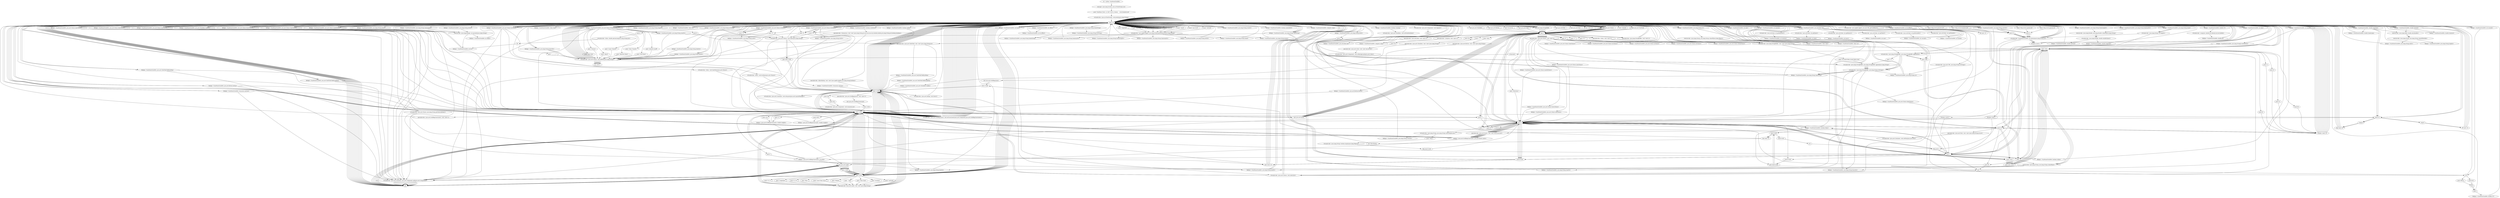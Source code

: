 digraph "" {
    "r0 := @this: SunMoonClock094"
    "staticget <java.lang.System: java.io.PrintStream out>"
    "r0 := @this: SunMoonClock094"->"staticget <java.lang.System: java.io.PrintStream out>";
    "push \"SunMoon Clock  (c) 2007-2010 J. Giesen  -  www.GeoAstro.de\""
    "staticget <java.lang.System: java.io.PrintStream out>"->"push \"SunMoon Clock  (c) 2007-2010 J. Giesen  -  www.GeoAstro.de\"";
    "virtualinvoke <java.io.PrintStream: void println(java.lang.String)>"
    "push \"SunMoon Clock  (c) 2007-2010 J. Giesen  -  www.GeoAstro.de\""->"virtualinvoke <java.io.PrintStream: void println(java.lang.String)>";
    "load.r r0"
    "virtualinvoke <java.io.PrintStream: void println(java.lang.String)>"->"load.r r0";
    "new compute"
    "load.r r0"->"new compute";
    "dup1.r"
    "new compute"->"dup1.r";
    "specialinvoke <compute: void <init>()>"
    "dup1.r"->"specialinvoke <compute: void <init>()>";
    "fieldput <SunMoonClock094: compute comp>"
    "specialinvoke <compute: void <init>()>"->"fieldput <SunMoonClock094: compute comp>";
    "fieldput <SunMoonClock094: compute comp>"->"load.r r0";
    "new java.awt.Color"
    "load.r r0"->"new java.awt.Color";
    "new java.awt.Color"->"dup1.r";
    "push 235"
    "dup1.r"->"push 235";
    "push 235"->"push 235";
    "push 255"
    "push 235"->"push 255";
    "specialinvoke <java.awt.Color: void <init>(int,int,int)>"
    "push 255"->"specialinvoke <java.awt.Color: void <init>(int,int,int)>";
    "virtualinvoke <java.awt.Component: void setBackground(java.awt.Color)>"
    "specialinvoke <java.awt.Color: void <init>(int,int,int)>"->"virtualinvoke <java.awt.Component: void setBackground(java.awt.Color)>";
    "virtualinvoke <java.awt.Component: void setBackground(java.awt.Color)>"->"load.r r0";
    "load.r r0"->"load.r r0";
    "push \"location\""
    "load.r r0"->"push \"location\"";
    "virtualinvoke <java.applet.Applet: java.lang.String getParameter(java.lang.String)>"
    "push \"location\""->"virtualinvoke <java.applet.Applet: java.lang.String getParameter(java.lang.String)>";
    "fieldput <SunMoonClock094: java.lang.String homeString>"
    "virtualinvoke <java.applet.Applet: java.lang.String getParameter(java.lang.String)>"->"fieldput <SunMoonClock094: java.lang.String homeString>";
    "fieldput <SunMoonClock094: java.lang.String homeString>"->"load.r r0";
    "load.r r0"->"load.r r0";
    "push \"latitude\""
    "load.r r0"->"push \"latitude\"";
    "push \"latitude\""->"virtualinvoke <java.applet.Applet: java.lang.String getParameter(java.lang.String)>";
    "fieldput <SunMoonClock094: java.lang.String homeLatStr>"
    "virtualinvoke <java.applet.Applet: java.lang.String getParameter(java.lang.String)>"->"fieldput <SunMoonClock094: java.lang.String homeLatStr>";
    "fieldput <SunMoonClock094: java.lang.String homeLatStr>"->"load.r r0";
    "load.r r0"->"load.r r0";
    "push \"longitude\""
    "load.r r0"->"push \"longitude\"";
    "push \"longitude\""->"virtualinvoke <java.applet.Applet: java.lang.String getParameter(java.lang.String)>";
    "fieldput <SunMoonClock094: java.lang.String homeLongStr>"
    "virtualinvoke <java.applet.Applet: java.lang.String getParameter(java.lang.String)>"->"fieldput <SunMoonClock094: java.lang.String homeLongStr>";
    "fieldput <SunMoonClock094: java.lang.String homeLongStr>"->"load.r r0";
    "load.r r0"->"load.r r0";
    "push \"timezone\""
    "load.r r0"->"push \"timezone\"";
    "push \"timezone\""->"virtualinvoke <java.applet.Applet: java.lang.String getParameter(java.lang.String)>";
    "fieldput <SunMoonClock094: java.lang.String timezoneStr>"
    "virtualinvoke <java.applet.Applet: java.lang.String getParameter(java.lang.String)>"->"fieldput <SunMoonClock094: java.lang.String timezoneStr>";
    "fieldput <SunMoonClock094: java.lang.String timezoneStr>"->"load.r r0";
    "load.r r0"->"load.r r0";
    "push \"daylightsaving\""
    "load.r r0"->"push \"daylightsaving\"";
    "push \"daylightsaving\""->"virtualinvoke <java.applet.Applet: java.lang.String getParameter(java.lang.String)>";
    "fieldput <SunMoonClock094: java.lang.String dstStr>"
    "virtualinvoke <java.applet.Applet: java.lang.String getParameter(java.lang.String)>"->"fieldput <SunMoonClock094: java.lang.String dstStr>";
    "fieldput <SunMoonClock094: java.lang.String dstStr>"->"load.r r0";
    "load.r r0"->"load.r r0";
    "virtualinvoke <java.applet.Applet: java.net.URL getCodeBase()>"
    "load.r r0"->"virtualinvoke <java.applet.Applet: java.net.URL getCodeBase()>";
    "virtualinvoke <java.net.URL: java.lang.String toString()>"
    "virtualinvoke <java.applet.Applet: java.net.URL getCodeBase()>"->"virtualinvoke <java.net.URL: java.lang.String toString()>";
    "fieldput <SunMoonClock094: java.lang.String str>"
    "virtualinvoke <java.net.URL: java.lang.String toString()>"->"fieldput <SunMoonClock094: java.lang.String str>";
    "fieldput <SunMoonClock094: java.lang.String str>"->"load.r r0";
    "new java.lang.StringBuffer"
    "load.r r0"->"new java.lang.StringBuffer";
    "new java.lang.StringBuffer"->"dup1.r";
    "dup1.r"->"load.r r0";
    "fieldget <SunMoonClock094: java.lang.String str>"
    "load.r r0"->"fieldget <SunMoonClock094: java.lang.String str>";
    "staticinvoke <java.lang.String: java.lang.String valueOf(java.lang.Object)>"
    "fieldget <SunMoonClock094: java.lang.String str>"->"staticinvoke <java.lang.String: java.lang.String valueOf(java.lang.Object)>";
    "specialinvoke <java.lang.StringBuffer: void <init>(java.lang.String)>"
    "staticinvoke <java.lang.String: java.lang.String valueOf(java.lang.Object)>"->"specialinvoke <java.lang.StringBuffer: void <init>(java.lang.String)>";
    "push \"01234567890123456789012345\""
    "specialinvoke <java.lang.StringBuffer: void <init>(java.lang.String)>"->"push \"01234567890123456789012345\"";
    "virtualinvoke <java.lang.StringBuffer: java.lang.StringBuffer append(java.lang.String)>"
    "push \"01234567890123456789012345\""->"virtualinvoke <java.lang.StringBuffer: java.lang.StringBuffer append(java.lang.String)>";
    "virtualinvoke <java.lang.StringBuffer: java.lang.String toString()>"
    "virtualinvoke <java.lang.StringBuffer: java.lang.StringBuffer append(java.lang.String)>"->"virtualinvoke <java.lang.StringBuffer: java.lang.String toString()>";
    "virtualinvoke <java.lang.StringBuffer: java.lang.String toString()>"->"fieldput <SunMoonClock094: java.lang.String str>";
    "fieldput <SunMoonClock094: java.lang.String str>"->"load.r r0";
    "load.r r0"->"load.r r0";
    "load.r r0"->"fieldget <SunMoonClock094: java.lang.String str>";
    "push 0"
    "fieldget <SunMoonClock094: java.lang.String str>"->"push 0";
    "push 27"
    "push 0"->"push 27";
    "virtualinvoke <java.lang.String: java.lang.String substring(int,int)>"
    "push 27"->"virtualinvoke <java.lang.String: java.lang.String substring(int,int)>";
    "fieldput <SunMoonClock094: java.lang.String wwwStr>"
    "virtualinvoke <java.lang.String: java.lang.String substring(int,int)>"->"fieldput <SunMoonClock094: java.lang.String wwwStr>";
    "fieldput <SunMoonClock094: java.lang.String wwwStr>"->"load.r r0";
    "new java.util.Date"
    "load.r r0"->"new java.util.Date";
    "new java.util.Date"->"dup1.r";
    "specialinvoke <java.util.Date: void <init>()>"
    "dup1.r"->"specialinvoke <java.util.Date: void <init>()>";
    "fieldput <SunMoonClock094: java.util.Date dat>"
    "specialinvoke <java.util.Date: void <init>()>"->"fieldput <SunMoonClock094: java.util.Date dat>";
    "fieldput <SunMoonClock094: java.util.Date dat>"->"load.r r0";
    "load.r r0"->"load.r r0";
    "fieldget <SunMoonClock094: java.util.Date dat>"
    "load.r r0"->"fieldget <SunMoonClock094: java.util.Date dat>";
    "virtualinvoke <java.util.Date: int getHours()>"
    "fieldget <SunMoonClock094: java.util.Date dat>"->"virtualinvoke <java.util.Date: int getHours()>";
    "fieldput <SunMoonClock094: int hours>"
    "virtualinvoke <java.util.Date: int getHours()>"->"fieldput <SunMoonClock094: int hours>";
    "fieldput <SunMoonClock094: int hours>"->"load.r r0";
    "load.r r0"->"load.r r0";
    "load.r r0"->"fieldget <SunMoonClock094: java.util.Date dat>";
    "virtualinvoke <java.util.Date: int getMinutes()>"
    "fieldget <SunMoonClock094: java.util.Date dat>"->"virtualinvoke <java.util.Date: int getMinutes()>";
    "fieldput <SunMoonClock094: int minutes>"
    "virtualinvoke <java.util.Date: int getMinutes()>"->"fieldput <SunMoonClock094: int minutes>";
    "fieldput <SunMoonClock094: int minutes>"->"load.r r0";
    "load.r r0"->"load.r r0";
    "load.r r0"->"fieldget <SunMoonClock094: java.util.Date dat>";
    "virtualinvoke <java.util.Date: int getDate()>"
    "fieldget <SunMoonClock094: java.util.Date dat>"->"virtualinvoke <java.util.Date: int getDate()>";
    "fieldput <SunMoonClock094: int date>"
    "virtualinvoke <java.util.Date: int getDate()>"->"fieldput <SunMoonClock094: int date>";
    "fieldput <SunMoonClock094: int date>"->"load.r r0";
    "load.r r0"->"load.r r0";
    "load.r r0"->"fieldget <SunMoonClock094: java.util.Date dat>";
    "virtualinvoke <java.util.Date: int getMonth()>"
    "fieldget <SunMoonClock094: java.util.Date dat>"->"virtualinvoke <java.util.Date: int getMonth()>";
    "fieldput <SunMoonClock094: int month>"
    "virtualinvoke <java.util.Date: int getMonth()>"->"fieldput <SunMoonClock094: int month>";
    "fieldput <SunMoonClock094: int month>"->"load.r r0";
    "load.r r0"->"load.r r0";
    "load.r r0"->"fieldget <SunMoonClock094: java.util.Date dat>";
    "virtualinvoke <java.util.Date: int getYear()>"
    "fieldget <SunMoonClock094: java.util.Date dat>"->"virtualinvoke <java.util.Date: int getYear()>";
    "fieldput <SunMoonClock094: int year>"
    "virtualinvoke <java.util.Date: int getYear()>"->"fieldput <SunMoonClock094: int year>";
    "fieldput <SunMoonClock094: int year>"->"load.r r0";
    "load.r r0"->"load.r r0";
    "load.r r0"->"fieldget <SunMoonClock094: java.util.Date dat>";
    "virtualinvoke <java.util.Date: int getSeconds()>"
    "fieldget <SunMoonClock094: java.util.Date dat>"->"virtualinvoke <java.util.Date: int getSeconds()>";
    "fieldput <SunMoonClock094: int seconds>"
    "virtualinvoke <java.util.Date: int getSeconds()>"->"fieldput <SunMoonClock094: int seconds>";
    "fieldput <SunMoonClock094: int seconds>"->"load.r r0";
    "load.r r0"->"load.r r0";
    "fieldget <SunMoonClock094: java.lang.String timezoneStr>"
    "load.r r0"->"fieldget <SunMoonClock094: java.lang.String timezoneStr>";
    "staticinvoke <java.lang.Integer: int parseInt(java.lang.String)>"
    "fieldget <SunMoonClock094: java.lang.String timezoneStr>"->"staticinvoke <java.lang.Integer: int parseInt(java.lang.String)>";
    "fieldput <SunMoonClock094: int offset>"
    "staticinvoke <java.lang.Integer: int parseInt(java.lang.String)>"->"fieldput <SunMoonClock094: int offset>";
    "fieldput <SunMoonClock094: int offset>"->"load.r r0";
    "load.r r0"->"load.r r0";
    "fieldget <SunMoonClock094: java.lang.String dstStr>"
    "load.r r0"->"fieldget <SunMoonClock094: java.lang.String dstStr>";
    "fieldget <SunMoonClock094: java.lang.String dstStr>"->"staticinvoke <java.lang.Integer: int parseInt(java.lang.String)>";
    "fieldput <SunMoonClock094: int dst>"
    "staticinvoke <java.lang.Integer: int parseInt(java.lang.String)>"->"fieldput <SunMoonClock094: int dst>";
    "fieldput <SunMoonClock094: int dst>"->"load.r r0";
    "load.r r0"->"load.r r0";
    "fieldget <SunMoonClock094: int offset>"
    "load.r r0"->"fieldget <SunMoonClock094: int offset>";
    "fieldput <SunMoonClock094: int locOffset>"
    "fieldget <SunMoonClock094: int offset>"->"fieldput <SunMoonClock094: int locOffset>";
    "fieldput <SunMoonClock094: int locOffset>"->"load.r r0";
    "load.r r0"->"new java.lang.StringBuffer";
    "new java.lang.StringBuffer"->"dup1.r";
    "specialinvoke <java.lang.StringBuffer: void <init>()>"
    "dup1.r"->"specialinvoke <java.lang.StringBuffer: void <init>()>";
    "specialinvoke <java.lang.StringBuffer: void <init>()>"->"load.r r0";
    "fieldget <SunMoonClock094: int locOffset>"
    "load.r r0"->"fieldget <SunMoonClock094: int locOffset>";
    "virtualinvoke <java.lang.StringBuffer: java.lang.StringBuffer append(int)>"
    "fieldget <SunMoonClock094: int locOffset>"->"virtualinvoke <java.lang.StringBuffer: java.lang.StringBuffer append(int)>";
    "push \" h\""
    "virtualinvoke <java.lang.StringBuffer: java.lang.StringBuffer append(int)>"->"push \" h\"";
    "push \" h\""->"virtualinvoke <java.lang.StringBuffer: java.lang.StringBuffer append(java.lang.String)>";
    "virtualinvoke <java.lang.StringBuffer: java.lang.StringBuffer append(java.lang.String)>"->"virtualinvoke <java.lang.StringBuffer: java.lang.String toString()>";
    "fieldput <SunMoonClock094: java.lang.String timeString>"
    "virtualinvoke <java.lang.StringBuffer: java.lang.String toString()>"->"fieldput <SunMoonClock094: java.lang.String timeString>";
    "fieldput <SunMoonClock094: java.lang.String timeString>"->"load.r r0";
    "load.r r0"->"fieldget <SunMoonClock094: int locOffset>";
    "ifle load.r r0"
    "fieldget <SunMoonClock094: int locOffset>"->"ifle load.r r0";
    "ifle load.r r0"->"load.r r0";
    "load.r r0"->"new java.lang.StringBuffer";
    "new java.lang.StringBuffer"->"dup1.r";
    "push \"+\""
    "dup1.r"->"push \"+\"";
    "push \"+\""->"specialinvoke <java.lang.StringBuffer: void <init>(java.lang.String)>";
    "specialinvoke <java.lang.StringBuffer: void <init>(java.lang.String)>"->"load.r r0";
    "fieldget <SunMoonClock094: java.lang.String timeString>"
    "load.r r0"->"fieldget <SunMoonClock094: java.lang.String timeString>";
    "fieldget <SunMoonClock094: java.lang.String timeString>"->"virtualinvoke <java.lang.StringBuffer: java.lang.StringBuffer append(java.lang.String)>";
    "virtualinvoke <java.lang.StringBuffer: java.lang.StringBuffer append(java.lang.String)>"->"virtualinvoke <java.lang.StringBuffer: java.lang.String toString()>";
    "virtualinvoke <java.lang.StringBuffer: java.lang.String toString()>"->"fieldput <SunMoonClock094: java.lang.String timeString>";
    "fieldput <SunMoonClock094: java.lang.String timeString>"->"load.r r0";
    "load.r r0"->"new java.lang.StringBuffer";
    "new java.lang.StringBuffer"->"dup1.r";
    "push \"UT  \""
    "dup1.r"->"push \"UT  \"";
    "push \"UT  \""->"specialinvoke <java.lang.StringBuffer: void <init>(java.lang.String)>";
    "specialinvoke <java.lang.StringBuffer: void <init>(java.lang.String)>"->"load.r r0";
    "load.r r0"->"fieldget <SunMoonClock094: java.lang.String timeString>";
    "fieldget <SunMoonClock094: java.lang.String timeString>"->"virtualinvoke <java.lang.StringBuffer: java.lang.StringBuffer append(java.lang.String)>";
    "virtualinvoke <java.lang.StringBuffer: java.lang.StringBuffer append(java.lang.String)>"->"virtualinvoke <java.lang.StringBuffer: java.lang.String toString()>";
    "virtualinvoke <java.lang.StringBuffer: java.lang.String toString()>"->"fieldput <SunMoonClock094: java.lang.String timeString>";
    "new java.awt.GridBagLayout"
    "fieldput <SunMoonClock094: java.lang.String timeString>"->"new java.awt.GridBagLayout";
    "store.r $r49"
    "new java.awt.GridBagLayout"->"store.r $r49";
    "load.r $r49"
    "store.r $r49"->"load.r $r49";
    "specialinvoke <java.awt.GridBagLayout: void <init>()>"
    "load.r $r49"->"specialinvoke <java.awt.GridBagLayout: void <init>()>";
    "new java.awt.GridBagConstraints"
    "specialinvoke <java.awt.GridBagLayout: void <init>()>"->"new java.awt.GridBagConstraints";
    "store.r $r50"
    "new java.awt.GridBagConstraints"->"store.r $r50";
    "load.r $r50"
    "store.r $r50"->"load.r $r50";
    "specialinvoke <java.awt.GridBagConstraints: void <init>()>"
    "load.r $r50"->"specialinvoke <java.awt.GridBagConstraints: void <init>()>";
    "specialinvoke <java.awt.GridBagConstraints: void <init>()>"->"load.r r0";
    "load.r r0"->"load.r $r49";
    "virtualinvoke <java.awt.Container: void setLayout(java.awt.LayoutManager)>"
    "load.r $r49"->"virtualinvoke <java.awt.Container: void setLayout(java.awt.LayoutManager)>";
    "virtualinvoke <java.awt.Container: void setLayout(java.awt.LayoutManager)>"->"load.r r0";
    "new java.awt.Font"
    "load.r r0"->"new java.awt.Font";
    "new java.awt.Font"->"dup1.r";
    "push \"Helvetica\""
    "dup1.r"->"push \"Helvetica\"";
    "push \"Helvetica\""->"push 0";
    "push 10"
    "push 0"->"push 10";
    "specialinvoke <java.awt.Font: void <init>(java.lang.String,int,int)>"
    "push 10"->"specialinvoke <java.awt.Font: void <init>(java.lang.String,int,int)>";
    "virtualinvoke <java.awt.Container: void setFont(java.awt.Font)>"
    "specialinvoke <java.awt.Font: void <init>(java.lang.String,int,int)>"->"virtualinvoke <java.awt.Container: void setFont(java.awt.Font)>";
    "virtualinvoke <java.awt.Container: void setFont(java.awt.Font)>"->"load.r $r50";
    "push 1.0"
    "load.r $r50"->"push 1.0";
    "fieldput <java.awt.GridBagConstraints: double weightx>"
    "push 1.0"->"fieldput <java.awt.GridBagConstraints: double weightx>";
    "fieldput <java.awt.GridBagConstraints: double weightx>"->"load.r $r50";
    "push 0.0"
    "load.r $r50"->"push 0.0";
    "fieldput <java.awt.GridBagConstraints: double weighty>"
    "push 0.0"->"fieldput <java.awt.GridBagConstraints: double weighty>";
    "fieldput <java.awt.GridBagConstraints: double weighty>"->"load.r $r50";
    "new java.awt.Insets"
    "load.r $r50"->"new java.awt.Insets";
    "new java.awt.Insets"->"dup1.r";
    "push 2"
    "dup1.r"->"push 2";
    "push 20"
    "push 2"->"push 20";
    "push 20"->"push 0";
    "push 0"->"push 0";
    "specialinvoke <java.awt.Insets: void <init>(int,int,int,int)>"
    "push 0"->"specialinvoke <java.awt.Insets: void <init>(int,int,int,int)>";
    "fieldput <java.awt.GridBagConstraints: java.awt.Insets insets>"
    "specialinvoke <java.awt.Insets: void <init>(int,int,int,int)>"->"fieldput <java.awt.GridBagConstraints: java.awt.Insets insets>";
    "new java.awt.Label"
    "fieldput <java.awt.GridBagConstraints: java.awt.Insets insets>"->"new java.awt.Label";
    "store.r $r53"
    "new java.awt.Label"->"store.r $r53";
    "load.r $r53"
    "store.r $r53"->"load.r $r53";
    "push \"Time Zone\""
    "load.r $r53"->"push \"Time Zone\"";
    "specialinvoke <java.awt.Label: void <init>(java.lang.String)>"
    "push \"Time Zone\""->"specialinvoke <java.awt.Label: void <init>(java.lang.String)>";
    "specialinvoke <java.awt.Label: void <init>(java.lang.String)>"->"load.r $r49";
    "load.r $r49"->"load.r $r53";
    "load.r $r53"->"load.r $r50";
    "virtualinvoke <java.awt.GridBagLayout: void setConstraints(java.awt.Component,java.awt.GridBagConstraints)>"
    "load.r $r50"->"virtualinvoke <java.awt.GridBagLayout: void setConstraints(java.awt.Component,java.awt.GridBagConstraints)>";
    "virtualinvoke <java.awt.GridBagLayout: void setConstraints(java.awt.Component,java.awt.GridBagConstraints)>"->"load.r r0";
    "load.r r0"->"load.r $r53";
    "virtualinvoke <java.awt.Container: java.awt.Component add(java.awt.Component)>"
    "load.r $r53"->"virtualinvoke <java.awt.Container: java.awt.Component add(java.awt.Component)>";
    "pop"
    "virtualinvoke <java.awt.Container: java.awt.Component add(java.awt.Component)>"->"pop";
    "pop"->"new java.awt.Label";
    "new java.awt.Label"->"store.r $r53";
    "store.r $r53"->"load.r $r53";
    "push \"Location\""
    "load.r $r53"->"push \"Location\"";
    "push \"Location\""->"specialinvoke <java.awt.Label: void <init>(java.lang.String)>";
    "specialinvoke <java.awt.Label: void <init>(java.lang.String)>"->"load.r $r50";
    "load.r $r50"->"new java.awt.Insets";
    "new java.awt.Insets"->"dup1.r";
    "dup1.r"->"push 2";
    "push 2"->"push 0";
    "push 0"->"push 0";
    "push 0"->"push 0";
    "push 0"->"specialinvoke <java.awt.Insets: void <init>(int,int,int,int)>";
    "specialinvoke <java.awt.Insets: void <init>(int,int,int,int)>"->"fieldput <java.awt.GridBagConstraints: java.awt.Insets insets>";
    "fieldput <java.awt.GridBagConstraints: java.awt.Insets insets>"->"load.r $r49";
    "load.r $r49"->"load.r $r53";
    "load.r $r53"->"load.r $r50";
    "load.r $r50"->"virtualinvoke <java.awt.GridBagLayout: void setConstraints(java.awt.Component,java.awt.GridBagConstraints)>";
    "virtualinvoke <java.awt.GridBagLayout: void setConstraints(java.awt.Component,java.awt.GridBagConstraints)>"->"load.r r0";
    "load.r r0"->"load.r $r53";
    "load.r $r53"->"virtualinvoke <java.awt.Container: java.awt.Component add(java.awt.Component)>";
    "virtualinvoke <java.awt.Container: java.awt.Component add(java.awt.Component)>"->"pop";
    "pop"->"load.r $r50";
    "push 10.0"
    "load.r $r50"->"push 10.0";
    "push 10.0"->"fieldput <java.awt.GridBagConstraints: double weightx>";
    "fieldput <java.awt.GridBagConstraints: double weightx>"->"new java.awt.Label";
    "new java.awt.Label"->"store.r $r53";
    "store.r $r53"->"load.r $r53";
    "push \"Latitude\""
    "load.r $r53"->"push \"Latitude\"";
    "push \"Latitude\""->"specialinvoke <java.awt.Label: void <init>(java.lang.String)>";
    "specialinvoke <java.awt.Label: void <init>(java.lang.String)>"->"load.r $r49";
    "load.r $r49"->"load.r $r53";
    "load.r $r53"->"load.r $r50";
    "load.r $r50"->"virtualinvoke <java.awt.GridBagLayout: void setConstraints(java.awt.Component,java.awt.GridBagConstraints)>";
    "virtualinvoke <java.awt.GridBagLayout: void setConstraints(java.awt.Component,java.awt.GridBagConstraints)>"->"load.r r0";
    "load.r r0"->"load.r $r53";
    "load.r $r53"->"virtualinvoke <java.awt.Container: java.awt.Component add(java.awt.Component)>";
    "virtualinvoke <java.awt.Container: java.awt.Component add(java.awt.Component)>"->"pop";
    "pop"->"new java.awt.Label";
    "new java.awt.Label"->"store.r $r53";
    "store.r $r53"->"load.r $r53";
    "push \"N / S\""
    "load.r $r53"->"push \"N / S\"";
    "push \"N / S\""->"specialinvoke <java.awt.Label: void <init>(java.lang.String)>";
    "specialinvoke <java.awt.Label: void <init>(java.lang.String)>"->"load.r $r49";
    "load.r $r49"->"load.r $r53";
    "load.r $r53"->"load.r $r50";
    "load.r $r50"->"virtualinvoke <java.awt.GridBagLayout: void setConstraints(java.awt.Component,java.awt.GridBagConstraints)>";
    "virtualinvoke <java.awt.GridBagLayout: void setConstraints(java.awt.Component,java.awt.GridBagConstraints)>"->"load.r r0";
    "load.r r0"->"load.r $r53";
    "load.r $r53"->"virtualinvoke <java.awt.Container: java.awt.Component add(java.awt.Component)>";
    "virtualinvoke <java.awt.Container: java.awt.Component add(java.awt.Component)>"->"pop";
    "pop"->"new java.awt.Label";
    "new java.awt.Label"->"store.r $r53";
    "store.r $r53"->"load.r $r53";
    "push \"Longitude\""
    "load.r $r53"->"push \"Longitude\"";
    "push \"Longitude\""->"specialinvoke <java.awt.Label: void <init>(java.lang.String)>";
    "specialinvoke <java.awt.Label: void <init>(java.lang.String)>"->"load.r $r49";
    "load.r $r49"->"load.r $r53";
    "load.r $r53"->"load.r $r50";
    "load.r $r50"->"virtualinvoke <java.awt.GridBagLayout: void setConstraints(java.awt.Component,java.awt.GridBagConstraints)>";
    "virtualinvoke <java.awt.GridBagLayout: void setConstraints(java.awt.Component,java.awt.GridBagConstraints)>"->"load.r r0";
    "load.r r0"->"load.r $r53";
    "load.r $r53"->"virtualinvoke <java.awt.Container: java.awt.Component add(java.awt.Component)>";
    "virtualinvoke <java.awt.Container: java.awt.Component add(java.awt.Component)>"->"pop";
    "pop"->"new java.awt.Label";
    "new java.awt.Label"->"store.r $r53";
    "store.r $r53"->"load.r $r53";
    "push \"E / W\""
    "load.r $r53"->"push \"E / W\"";
    "push \"E / W\""->"specialinvoke <java.awt.Label: void <init>(java.lang.String)>";
    "specialinvoke <java.awt.Label: void <init>(java.lang.String)>"->"load.r $r49";
    "load.r $r49"->"load.r $r53";
    "load.r $r53"->"load.r $r50";
    "load.r $r50"->"virtualinvoke <java.awt.GridBagLayout: void setConstraints(java.awt.Component,java.awt.GridBagConstraints)>";
    "virtualinvoke <java.awt.GridBagLayout: void setConstraints(java.awt.Component,java.awt.GridBagConstraints)>"->"load.r r0";
    "load.r r0"->"load.r $r53";
    "load.r $r53"->"virtualinvoke <java.awt.Container: java.awt.Component add(java.awt.Component)>";
    "virtualinvoke <java.awt.Container: java.awt.Component add(java.awt.Component)>"->"pop";
    "pop"->"new java.awt.Label";
    "new java.awt.Label"->"store.r $r53";
    "store.r $r53"->"load.r $r53";
    "push \"Run\""
    "load.r $r53"->"push \"Run\"";
    "push \"Run\""->"specialinvoke <java.awt.Label: void <init>(java.lang.String)>";
    "specialinvoke <java.awt.Label: void <init>(java.lang.String)>"->"load.r $r49";
    "load.r $r49"->"load.r $r53";
    "load.r $r53"->"load.r $r50";
    "load.r $r50"->"virtualinvoke <java.awt.GridBagLayout: void setConstraints(java.awt.Component,java.awt.GridBagConstraints)>";
    "virtualinvoke <java.awt.GridBagLayout: void setConstraints(java.awt.Component,java.awt.GridBagConstraints)>"->"load.r r0";
    "load.r r0"->"load.r $r53";
    "load.r $r53"->"virtualinvoke <java.awt.Container: java.awt.Component add(java.awt.Component)>";
    "virtualinvoke <java.awt.Container: java.awt.Component add(java.awt.Component)>"->"pop";
    "pop"->"new java.awt.Label";
    "new java.awt.Label"->"store.r $r53";
    "store.r $r53"->"load.r $r53";
    "push \"Details\""
    "load.r $r53"->"push \"Details\"";
    "push \"Details\""->"specialinvoke <java.awt.Label: void <init>(java.lang.String)>";
    "specialinvoke <java.awt.Label: void <init>(java.lang.String)>"->"load.r $r49";
    "load.r $r49"->"load.r $r53";
    "load.r $r53"->"load.r $r50";
    "load.r $r50"->"virtualinvoke <java.awt.GridBagLayout: void setConstraints(java.awt.Component,java.awt.GridBagConstraints)>";
    "virtualinvoke <java.awt.GridBagLayout: void setConstraints(java.awt.Component,java.awt.GridBagConstraints)>"->"load.r r0";
    "load.r r0"->"load.r $r53";
    "load.r $r53"->"virtualinvoke <java.awt.Container: java.awt.Component add(java.awt.Component)>";
    "virtualinvoke <java.awt.Container: java.awt.Component add(java.awt.Component)>"->"pop";
    "pop"->"load.r $r50";
    "push 1"
    "load.r $r50"->"push 1";
    "fieldput <java.awt.GridBagConstraints: int gridy>"
    "push 1"->"fieldput <java.awt.GridBagConstraints: int gridy>";
    "fieldput <java.awt.GridBagConstraints: int gridy>"->"load.r $r50";
    "load.r $r50"->"new java.awt.Insets";
    "new java.awt.Insets"->"dup1.r";
    "dup1.r"->"push 0";
    "push 0"->"push 20";
    "push 20"->"push 0";
    "push 0"->"push 0";
    "push 0"->"specialinvoke <java.awt.Insets: void <init>(int,int,int,int)>";
    "specialinvoke <java.awt.Insets: void <init>(int,int,int,int)>"->"fieldput <java.awt.GridBagConstraints: java.awt.Insets insets>";
    "fieldput <java.awt.GridBagConstraints: java.awt.Insets insets>"->"load.r r0";
    "new Seloc"
    "load.r r0"->"new Seloc";
    "new Seloc"->"dup1.r";
    "specialinvoke <Seloc: void <init>()>"
    "dup1.r"->"specialinvoke <Seloc: void <init>()>";
    "fieldput <SunMoonClock094: Seloc time>"
    "specialinvoke <Seloc: void <init>()>"->"fieldput <SunMoonClock094: Seloc time>";
    "fieldput <SunMoonClock094: Seloc time>"->"load.r r0";
    "new java.awt.Choice"
    "load.r r0"->"new java.awt.Choice";
    "new java.awt.Choice"->"dup1.r";
    "specialinvoke <java.awt.Choice: void <init>()>"
    "dup1.r"->"specialinvoke <java.awt.Choice: void <init>()>";
    "fieldput <SunMoonClock094: java.awt.Choice timeChoice>"
    "specialinvoke <java.awt.Choice: void <init>()>"->"fieldput <SunMoonClock094: java.awt.Choice timeChoice>";
    "fieldput <SunMoonClock094: java.awt.Choice timeChoice>"->"load.r r0";
    "fieldget <SunMoonClock094: Seloc time>"
    "load.r r0"->"fieldget <SunMoonClock094: Seloc time>";
    "fieldget <SunMoonClock094: Seloc time>"->"load.r r0";
    "fieldget <SunMoonClock094: java.awt.Choice timeChoice>"
    "load.r r0"->"fieldget <SunMoonClock094: java.awt.Choice timeChoice>";
    "virtualinvoke <Seloc: void timeMenu(java.awt.Choice)>"
    "fieldget <SunMoonClock094: java.awt.Choice timeChoice>"->"virtualinvoke <Seloc: void timeMenu(java.awt.Choice)>";
    "virtualinvoke <Seloc: void timeMenu(java.awt.Choice)>"->"load.r $r49";
    "load.r $r49"->"load.r r0";
    "load.r r0"->"fieldget <SunMoonClock094: java.awt.Choice timeChoice>";
    "fieldget <SunMoonClock094: java.awt.Choice timeChoice>"->"load.r $r50";
    "load.r $r50"->"virtualinvoke <java.awt.GridBagLayout: void setConstraints(java.awt.Component,java.awt.GridBagConstraints)>";
    "virtualinvoke <java.awt.GridBagLayout: void setConstraints(java.awt.Component,java.awt.GridBagConstraints)>"->"load.r r0";
    "load.r r0"->"load.r r0";
    "load.r r0"->"fieldget <SunMoonClock094: java.awt.Choice timeChoice>";
    "fieldget <SunMoonClock094: java.awt.Choice timeChoice>"->"virtualinvoke <java.awt.Container: java.awt.Component add(java.awt.Component)>";
    "virtualinvoke <java.awt.Container: java.awt.Component add(java.awt.Component)>"->"pop";
    "pop"->"load.r r0";
    "load.r r0"->"fieldget <SunMoonClock094: java.awt.Choice timeChoice>";
    "fieldget <SunMoonClock094: java.awt.Choice timeChoice>"->"load.r r0";
    "load.r r0"->"fieldget <SunMoonClock094: java.lang.String timeString>";
    "virtualinvoke <java.awt.Choice: void select(java.lang.String)>"
    "fieldget <SunMoonClock094: java.lang.String timeString>"->"virtualinvoke <java.awt.Choice: void select(java.lang.String)>";
    "virtualinvoke <java.awt.Choice: void select(java.lang.String)>"->"load.r $r50";
    "load.r $r50"->"new java.awt.Insets";
    "new java.awt.Insets"->"dup1.r";
    "dup1.r"->"push 0";
    "push 0"->"push 0";
    "push 0"->"push 0";
    "push 0"->"push 0";
    "push 0"->"specialinvoke <java.awt.Insets: void <init>(int,int,int,int)>";
    "specialinvoke <java.awt.Insets: void <init>(int,int,int,int)>"->"fieldput <java.awt.GridBagConstraints: java.awt.Insets insets>";
    "fieldput <java.awt.GridBagConstraints: java.awt.Insets insets>"->"load.r r0";
    "load.r r0"->"new java.awt.Choice";
    "new java.awt.Choice"->"dup1.r";
    "dup1.r"->"specialinvoke <java.awt.Choice: void <init>()>";
    "fieldput <SunMoonClock094: java.awt.Choice locChoice>"
    "specialinvoke <java.awt.Choice: void <init>()>"->"fieldput <SunMoonClock094: java.awt.Choice locChoice>";
    "fieldput <SunMoonClock094: java.awt.Choice locChoice>"->"load.r r0";
    "load.r r0"->"load.r r0";
    "fieldget <SunMoonClock094: java.lang.String homeString>"
    "load.r r0"->"fieldget <SunMoonClock094: java.lang.String homeString>";
    "fieldput <SunMoonClock094: java.lang.String locString>"
    "fieldget <SunMoonClock094: java.lang.String homeString>"->"fieldput <SunMoonClock094: java.lang.String locString>";
    "fieldput <SunMoonClock094: java.lang.String locString>"->"load.r r0";
    "fieldget <SunMoonClock094: java.awt.Choice locChoice>"
    "load.r r0"->"fieldget <SunMoonClock094: java.awt.Choice locChoice>";
    "fieldget <SunMoonClock094: java.awt.Choice locChoice>"->"load.r r0";
    "fieldget <SunMoonClock094: java.lang.String locString>"
    "load.r r0"->"fieldget <SunMoonClock094: java.lang.String locString>";
    "virtualinvoke <java.awt.Choice: void addItem(java.lang.String)>"
    "fieldget <SunMoonClock094: java.lang.String locString>"->"virtualinvoke <java.awt.Choice: void addItem(java.lang.String)>";
    "virtualinvoke <java.awt.Choice: void addItem(java.lang.String)>"->"load.r r0";
    "load.r r0"->"fieldget <SunMoonClock094: java.awt.Choice locChoice>";
    "push \"_________\""
    "fieldget <SunMoonClock094: java.awt.Choice locChoice>"->"push \"_________\"";
    "push \"_________\""->"virtualinvoke <java.awt.Choice: void addItem(java.lang.String)>";
    "virtualinvoke <java.awt.Choice: void addItem(java.lang.String)>"->"load.r r0";
    "load.r r0"->"fieldget <SunMoonClock094: java.awt.Choice locChoice>";
    "fieldget <SunMoonClock094: java.awt.Choice locChoice>"->"load.r r0";
    "load.r r0"->"fieldget <SunMoonClock094: java.lang.String locString>";
    "fieldget <SunMoonClock094: java.lang.String locString>"->"virtualinvoke <java.awt.Choice: void select(java.lang.String)>";
    "virtualinvoke <java.awt.Choice: void select(java.lang.String)>"->"load.r r0";
    "load.r r0"->"new Seloc";
    "new Seloc"->"dup1.r";
    "dup1.r"->"specialinvoke <Seloc: void <init>()>";
    "fieldput <SunMoonClock094: Seloc loc>"
    "specialinvoke <Seloc: void <init>()>"->"fieldput <SunMoonClock094: Seloc loc>";
    "fieldput <SunMoonClock094: Seloc loc>"->"load.r r0";
    "fieldget <SunMoonClock094: Seloc loc>"
    "load.r r0"->"fieldget <SunMoonClock094: Seloc loc>";
    "fieldget <SunMoonClock094: Seloc loc>"->"load.r r0";
    "load.r r0"->"fieldget <SunMoonClock094: java.awt.Choice locChoice>";
    "virtualinvoke <Seloc: void locMenu(java.awt.Choice)>"
    "fieldget <SunMoonClock094: java.awt.Choice locChoice>"->"virtualinvoke <Seloc: void locMenu(java.awt.Choice)>";
    "virtualinvoke <Seloc: void locMenu(java.awt.Choice)>"->"load.r $r49";
    "load.r $r49"->"load.r r0";
    "load.r r0"->"fieldget <SunMoonClock094: java.awt.Choice locChoice>";
    "fieldget <SunMoonClock094: java.awt.Choice locChoice>"->"load.r $r50";
    "load.r $r50"->"virtualinvoke <java.awt.GridBagLayout: void setConstraints(java.awt.Component,java.awt.GridBagConstraints)>";
    "virtualinvoke <java.awt.GridBagLayout: void setConstraints(java.awt.Component,java.awt.GridBagConstraints)>"->"load.r r0";
    "load.r r0"->"load.r r0";
    "load.r r0"->"fieldget <SunMoonClock094: java.awt.Choice locChoice>";
    "fieldget <SunMoonClock094: java.awt.Choice locChoice>"->"virtualinvoke <java.awt.Container: java.awt.Component add(java.awt.Component)>";
    "virtualinvoke <java.awt.Container: java.awt.Component add(java.awt.Component)>"->"pop";
    "pop"->"load.r r0";
    "load.r r0"->"load.r r0";
    "load.r r0"->"fieldget <SunMoonClock094: Seloc loc>";
    "fieldget <SunMoonClock094: Seloc loc>"->"load.r r0";
    "load.r r0"->"fieldget <SunMoonClock094: java.lang.String locString>";
    "push 4"
    "fieldget <SunMoonClock094: java.lang.String locString>"->"push 4";
    "virtualinvoke <Seloc: double getLatLong(java.lang.String,int)>"
    "push 4"->"virtualinvoke <Seloc: double getLatLong(java.lang.String,int)>";
    "d2i"
    "virtualinvoke <Seloc: double getLatLong(java.lang.String,int)>"->"d2i";
    "d2i"->"fieldput <SunMoonClock094: int dst>";
    "fieldput <SunMoonClock094: int dst>"->"load.r r0";
    "load.r r0"->"load.r r0";
    "fieldget <SunMoonClock094: java.lang.String homeLatStr>"
    "load.r r0"->"fieldget <SunMoonClock094: java.lang.String homeLatStr>";
    "staticinvoke <java.lang.Double: java.lang.Double valueOf(java.lang.String)>"
    "fieldget <SunMoonClock094: java.lang.String homeLatStr>"->"staticinvoke <java.lang.Double: java.lang.Double valueOf(java.lang.String)>";
    "virtualinvoke <java.lang.Double: double doubleValue()>"
    "staticinvoke <java.lang.Double: java.lang.Double valueOf(java.lang.String)>"->"virtualinvoke <java.lang.Double: double doubleValue()>";
    "fieldput <SunMoonClock094: double latitude>"
    "virtualinvoke <java.lang.Double: double doubleValue()>"->"fieldput <SunMoonClock094: double latitude>";
    "fieldput <SunMoonClock094: double latitude>"->"load.r r0";
    "load.r r0"->"load.r r0";
    "fieldget <SunMoonClock094: double latitude>"
    "load.r r0"->"fieldget <SunMoonClock094: double latitude>";
    "fieldput <SunMoonClock094: double homeLat>"
    "fieldget <SunMoonClock094: double latitude>"->"fieldput <SunMoonClock094: double homeLat>";
    "fieldput <SunMoonClock094: double homeLat>"->"load.r r0";
    "load.r r0"->"fieldget <SunMoonClock094: double latitude>";
    "fieldget <SunMoonClock094: double latitude>"->"push 0.0";
    "cmpg.d"
    "push 0.0"->"cmpg.d";
    "ifge load.r r0"
    "cmpg.d"->"ifge load.r r0";
    "ifge load.r r0"->"load.r r0";
    "push \"S\""
    "load.r r0"->"push \"S\"";
    "fieldput <SunMoonClock094: java.lang.String nsStr>"
    "push \"S\""->"fieldput <SunMoonClock094: java.lang.String nsStr>";
    "goto load.r r0"
    "fieldput <SunMoonClock094: java.lang.String nsStr>"->"goto load.r r0";
    "goto load.r r0"->"load.r r0";
    "load.r r0"->"load.r r0";
    "fieldget <SunMoonClock094: java.lang.String homeLongStr>"
    "load.r r0"->"fieldget <SunMoonClock094: java.lang.String homeLongStr>";
    "fieldget <SunMoonClock094: java.lang.String homeLongStr>"->"staticinvoke <java.lang.Double: java.lang.Double valueOf(java.lang.String)>";
    "staticinvoke <java.lang.Double: java.lang.Double valueOf(java.lang.String)>"->"virtualinvoke <java.lang.Double: double doubleValue()>";
    "fieldput <SunMoonClock094: double longitude>"
    "virtualinvoke <java.lang.Double: double doubleValue()>"->"fieldput <SunMoonClock094: double longitude>";
    "fieldput <SunMoonClock094: double longitude>"->"load.r r0";
    "load.r r0"->"load.r r0";
    "fieldget <SunMoonClock094: double longitude>"
    "load.r r0"->"fieldget <SunMoonClock094: double longitude>";
    "fieldput <SunMoonClock094: double homeLong>"
    "fieldget <SunMoonClock094: double longitude>"->"fieldput <SunMoonClock094: double homeLong>";
    "fieldput <SunMoonClock094: double homeLong>"->"load.r r0";
    "load.r r0"->"fieldget <SunMoonClock094: double longitude>";
    "fieldget <SunMoonClock094: double longitude>"->"push 0.0";
    "push 0.0"->"cmpg.d";
    "cmpg.d"->"ifge load.r r0";
    "ifge load.r r0"->"load.r r0";
    "push \"W\""
    "load.r r0"->"push \"W\"";
    "fieldput <SunMoonClock094: java.lang.String ewStr>"
    "push \"W\""->"fieldput <SunMoonClock094: java.lang.String ewStr>";
    "fieldput <SunMoonClock094: java.lang.String ewStr>"->"goto load.r r0";
    "goto load.r r0"->"load.r r0";
    "load.r r0"->"load.r r0";
    "load.r r0"->"fieldget <SunMoonClock094: double latitude>";
    "staticinvoke <java.lang.Math: double abs(double)>"
    "fieldget <SunMoonClock094: double latitude>"->"staticinvoke <java.lang.Math: double abs(double)>";
    "staticinvoke <java.lang.String: java.lang.String valueOf(double)>"
    "staticinvoke <java.lang.Math: double abs(double)>"->"staticinvoke <java.lang.String: java.lang.String valueOf(double)>";
    "fieldput <SunMoonClock094: java.lang.String latStr>"
    "staticinvoke <java.lang.String: java.lang.String valueOf(double)>"->"fieldput <SunMoonClock094: java.lang.String latStr>";
    "fieldput <SunMoonClock094: java.lang.String latStr>"->"load.r r0";
    "new java.awt.TextField"
    "load.r r0"->"new java.awt.TextField";
    "new java.awt.TextField"->"dup1.r";
    "dup1.r"->"load.r r0";
    "fieldget <SunMoonClock094: java.lang.String latStr>"
    "load.r r0"->"fieldget <SunMoonClock094: java.lang.String latStr>";
    "push 5"
    "fieldget <SunMoonClock094: java.lang.String latStr>"->"push 5";
    "specialinvoke <java.awt.TextField: void <init>(java.lang.String,int)>"
    "push 5"->"specialinvoke <java.awt.TextField: void <init>(java.lang.String,int)>";
    "fieldput <SunMoonClock094: java.awt.TextField fieldLatDeg>"
    "specialinvoke <java.awt.TextField: void <init>(java.lang.String,int)>"->"fieldput <SunMoonClock094: java.awt.TextField fieldLatDeg>";
    "fieldput <SunMoonClock094: java.awt.TextField fieldLatDeg>"->"load.r $r49";
    "load.r $r49"->"load.r r0";
    "fieldget <SunMoonClock094: java.awt.TextField fieldLatDeg>"
    "load.r r0"->"fieldget <SunMoonClock094: java.awt.TextField fieldLatDeg>";
    "fieldget <SunMoonClock094: java.awt.TextField fieldLatDeg>"->"load.r $r50";
    "load.r $r50"->"virtualinvoke <java.awt.GridBagLayout: void setConstraints(java.awt.Component,java.awt.GridBagConstraints)>";
    "virtualinvoke <java.awt.GridBagLayout: void setConstraints(java.awt.Component,java.awt.GridBagConstraints)>"->"load.r r0";
    "load.r r0"->"load.r r0";
    "load.r r0"->"fieldget <SunMoonClock094: java.awt.TextField fieldLatDeg>";
    "fieldget <SunMoonClock094: java.awt.TextField fieldLatDeg>"->"virtualinvoke <java.awt.Container: java.awt.Component add(java.awt.Component)>";
    "virtualinvoke <java.awt.Container: java.awt.Component add(java.awt.Component)>"->"pop";
    "pop"->"load.r r0";
    "load.r r0"->"new java.awt.Choice";
    "new java.awt.Choice"->"dup1.r";
    "dup1.r"->"specialinvoke <java.awt.Choice: void <init>()>";
    "fieldput <SunMoonClock094: java.awt.Choice nsChoice>"
    "specialinvoke <java.awt.Choice: void <init>()>"->"fieldput <SunMoonClock094: java.awt.Choice nsChoice>";
    "fieldput <SunMoonClock094: java.awt.Choice nsChoice>"->"load.r r0";
    "fieldget <SunMoonClock094: java.awt.Choice nsChoice>"
    "load.r r0"->"fieldget <SunMoonClock094: java.awt.Choice nsChoice>";
    "push \"N\""
    "fieldget <SunMoonClock094: java.awt.Choice nsChoice>"->"push \"N\"";
    "push \"N\""->"virtualinvoke <java.awt.Choice: void addItem(java.lang.String)>";
    "virtualinvoke <java.awt.Choice: void addItem(java.lang.String)>"->"load.r r0";
    "load.r r0"->"fieldget <SunMoonClock094: java.awt.Choice nsChoice>";
    "fieldget <SunMoonClock094: java.awt.Choice nsChoice>"->"push \"S\"";
    "push \"S\""->"virtualinvoke <java.awt.Choice: void addItem(java.lang.String)>";
    "virtualinvoke <java.awt.Choice: void addItem(java.lang.String)>"->"load.r r0";
    "load.r r0"->"fieldget <SunMoonClock094: double latitude>";
    "fieldget <SunMoonClock094: double latitude>"->"push 0.0";
    "cmpl.d"
    "push 0.0"->"cmpl.d";
    "iflt load.r r0"
    "cmpl.d"->"iflt load.r r0";
    "iflt load.r r0"->"load.r r0";
    "load.r r0"->"fieldget <SunMoonClock094: java.awt.Choice nsChoice>";
    "fieldget <SunMoonClock094: java.awt.Choice nsChoice>"->"push \"N\"";
    "push \"N\""->"virtualinvoke <java.awt.Choice: void select(java.lang.String)>";
    "goto load.r $r49"
    "virtualinvoke <java.awt.Choice: void select(java.lang.String)>"->"goto load.r $r49";
    "goto load.r $r49"->"load.r $r49";
    "load.r $r49"->"load.r r0";
    "load.r r0"->"fieldget <SunMoonClock094: java.awt.Choice nsChoice>";
    "fieldget <SunMoonClock094: java.awt.Choice nsChoice>"->"load.r $r50";
    "load.r $r50"->"virtualinvoke <java.awt.GridBagLayout: void setConstraints(java.awt.Component,java.awt.GridBagConstraints)>";
    "virtualinvoke <java.awt.GridBagLayout: void setConstraints(java.awt.Component,java.awt.GridBagConstraints)>"->"load.r r0";
    "load.r r0"->"load.r r0";
    "load.r r0"->"fieldget <SunMoonClock094: java.awt.Choice nsChoice>";
    "fieldget <SunMoonClock094: java.awt.Choice nsChoice>"->"virtualinvoke <java.awt.Container: java.awt.Component add(java.awt.Component)>";
    "virtualinvoke <java.awt.Container: java.awt.Component add(java.awt.Component)>"->"pop";
    "pop"->"load.r r0";
    "load.r r0"->"load.r r0";
    "load.r r0"->"fieldget <SunMoonClock094: double longitude>";
    "fieldget <SunMoonClock094: double longitude>"->"staticinvoke <java.lang.Math: double abs(double)>";
    "staticinvoke <java.lang.Math: double abs(double)>"->"staticinvoke <java.lang.String: java.lang.String valueOf(double)>";
    "fieldput <SunMoonClock094: java.lang.String longStr>"
    "staticinvoke <java.lang.String: java.lang.String valueOf(double)>"->"fieldput <SunMoonClock094: java.lang.String longStr>";
    "fieldput <SunMoonClock094: java.lang.String longStr>"->"load.r r0";
    "load.r r0"->"new java.awt.TextField";
    "new java.awt.TextField"->"dup1.r";
    "dup1.r"->"load.r r0";
    "fieldget <SunMoonClock094: java.lang.String longStr>"
    "load.r r0"->"fieldget <SunMoonClock094: java.lang.String longStr>";
    "push 6"
    "fieldget <SunMoonClock094: java.lang.String longStr>"->"push 6";
    "push 6"->"specialinvoke <java.awt.TextField: void <init>(java.lang.String,int)>";
    "fieldput <SunMoonClock094: java.awt.TextField fieldLongDeg>"
    "specialinvoke <java.awt.TextField: void <init>(java.lang.String,int)>"->"fieldput <SunMoonClock094: java.awt.TextField fieldLongDeg>";
    "fieldput <SunMoonClock094: java.awt.TextField fieldLongDeg>"->"load.r $r49";
    "load.r $r49"->"load.r r0";
    "fieldget <SunMoonClock094: java.awt.TextField fieldLongDeg>"
    "load.r r0"->"fieldget <SunMoonClock094: java.awt.TextField fieldLongDeg>";
    "fieldget <SunMoonClock094: java.awt.TextField fieldLongDeg>"->"load.r $r50";
    "load.r $r50"->"virtualinvoke <java.awt.GridBagLayout: void setConstraints(java.awt.Component,java.awt.GridBagConstraints)>";
    "virtualinvoke <java.awt.GridBagLayout: void setConstraints(java.awt.Component,java.awt.GridBagConstraints)>"->"load.r r0";
    "load.r r0"->"load.r r0";
    "load.r r0"->"fieldget <SunMoonClock094: java.awt.TextField fieldLongDeg>";
    "fieldget <SunMoonClock094: java.awt.TextField fieldLongDeg>"->"virtualinvoke <java.awt.Container: java.awt.Component add(java.awt.Component)>";
    "virtualinvoke <java.awt.Container: java.awt.Component add(java.awt.Component)>"->"pop";
    "pop"->"load.r r0";
    "load.r r0"->"new java.awt.Choice";
    "new java.awt.Choice"->"dup1.r";
    "dup1.r"->"specialinvoke <java.awt.Choice: void <init>()>";
    "fieldput <SunMoonClock094: java.awt.Choice ewChoice>"
    "specialinvoke <java.awt.Choice: void <init>()>"->"fieldput <SunMoonClock094: java.awt.Choice ewChoice>";
    "fieldput <SunMoonClock094: java.awt.Choice ewChoice>"->"load.r r0";
    "fieldget <SunMoonClock094: java.awt.Choice ewChoice>"
    "load.r r0"->"fieldget <SunMoonClock094: java.awt.Choice ewChoice>";
    "push \"E\""
    "fieldget <SunMoonClock094: java.awt.Choice ewChoice>"->"push \"E\"";
    "push \"E\""->"virtualinvoke <java.awt.Choice: void addItem(java.lang.String)>";
    "virtualinvoke <java.awt.Choice: void addItem(java.lang.String)>"->"load.r r0";
    "load.r r0"->"fieldget <SunMoonClock094: java.awt.Choice ewChoice>";
    "fieldget <SunMoonClock094: java.awt.Choice ewChoice>"->"push \"W\"";
    "push \"W\""->"virtualinvoke <java.awt.Choice: void addItem(java.lang.String)>";
    "virtualinvoke <java.awt.Choice: void addItem(java.lang.String)>"->"load.r r0";
    "load.r r0"->"fieldget <SunMoonClock094: double longitude>";
    "fieldget <SunMoonClock094: double longitude>"->"push 0.0";
    "push 0.0"->"cmpl.d";
    "cmpl.d"->"iflt load.r r0";
    "iflt load.r r0"->"load.r r0";
    "load.r r0"->"fieldget <SunMoonClock094: java.awt.Choice ewChoice>";
    "fieldget <SunMoonClock094: java.awt.Choice ewChoice>"->"push \"E\"";
    "push \"E\""->"virtualinvoke <java.awt.Choice: void select(java.lang.String)>";
    "virtualinvoke <java.awt.Choice: void select(java.lang.String)>"->"goto load.r $r49";
    "goto load.r $r49"->"load.r $r49";
    "load.r $r49"->"load.r r0";
    "load.r r0"->"fieldget <SunMoonClock094: java.awt.Choice ewChoice>";
    "fieldget <SunMoonClock094: java.awt.Choice ewChoice>"->"load.r $r50";
    "load.r $r50"->"virtualinvoke <java.awt.GridBagLayout: void setConstraints(java.awt.Component,java.awt.GridBagConstraints)>";
    "virtualinvoke <java.awt.GridBagLayout: void setConstraints(java.awt.Component,java.awt.GridBagConstraints)>"->"load.r r0";
    "load.r r0"->"load.r r0";
    "load.r r0"->"fieldget <SunMoonClock094: java.awt.Choice ewChoice>";
    "fieldget <SunMoonClock094: java.awt.Choice ewChoice>"->"virtualinvoke <java.awt.Container: java.awt.Component add(java.awt.Component)>";
    "virtualinvoke <java.awt.Container: java.awt.Component add(java.awt.Component)>"->"pop";
    "pop"->"load.r r0";
    "new java.awt.Checkbox"
    "load.r r0"->"new java.awt.Checkbox";
    "new java.awt.Checkbox"->"dup1.r";
    "push \"\""
    "dup1.r"->"push \"\"";
    "specialinvoke <java.awt.Checkbox: void <init>(java.lang.String)>"
    "push \"\""->"specialinvoke <java.awt.Checkbox: void <init>(java.lang.String)>";
    "fieldput <SunMoonClock094: java.awt.Checkbox runBox>"
    "specialinvoke <java.awt.Checkbox: void <init>(java.lang.String)>"->"fieldput <SunMoonClock094: java.awt.Checkbox runBox>";
    "fieldput <SunMoonClock094: java.awt.Checkbox runBox>"->"load.r $r49";
    "load.r $r49"->"load.r r0";
    "fieldget <SunMoonClock094: java.awt.Checkbox runBox>"
    "load.r r0"->"fieldget <SunMoonClock094: java.awt.Checkbox runBox>";
    "fieldget <SunMoonClock094: java.awt.Checkbox runBox>"->"load.r $r50";
    "load.r $r50"->"virtualinvoke <java.awt.GridBagLayout: void setConstraints(java.awt.Component,java.awt.GridBagConstraints)>";
    "virtualinvoke <java.awt.GridBagLayout: void setConstraints(java.awt.Component,java.awt.GridBagConstraints)>"->"load.r r0";
    "load.r r0"->"fieldget <SunMoonClock094: java.awt.Checkbox runBox>";
    "fieldget <SunMoonClock094: java.awt.Checkbox runBox>"->"load.r r0";
    "fieldget <SunMoonClock094: boolean running>"
    "load.r r0"->"fieldget <SunMoonClock094: boolean running>";
    "virtualinvoke <java.awt.Checkbox: void setState(boolean)>"
    "fieldget <SunMoonClock094: boolean running>"->"virtualinvoke <java.awt.Checkbox: void setState(boolean)>";
    "virtualinvoke <java.awt.Checkbox: void setState(boolean)>"->"load.r r0";
    "load.r r0"->"load.r r0";
    "load.r r0"->"fieldget <SunMoonClock094: java.awt.Checkbox runBox>";
    "fieldget <SunMoonClock094: java.awt.Checkbox runBox>"->"virtualinvoke <java.awt.Container: java.awt.Component add(java.awt.Component)>";
    "virtualinvoke <java.awt.Container: java.awt.Component add(java.awt.Component)>"->"pop";
    "pop"->"load.r r0";
    "load.r r0"->"new java.awt.Choice";
    "new java.awt.Choice"->"dup1.r";
    "dup1.r"->"specialinvoke <java.awt.Choice: void <init>()>";
    "fieldput <SunMoonClock094: java.awt.Choice detailChoice>"
    "specialinvoke <java.awt.Choice: void <init>()>"->"fieldput <SunMoonClock094: java.awt.Choice detailChoice>";
    "fieldput <SunMoonClock094: java.awt.Choice detailChoice>"->"load.r r0";
    "fieldget <SunMoonClock094: java.awt.Choice detailChoice>"
    "load.r r0"->"fieldget <SunMoonClock094: java.awt.Choice detailChoice>";
    "push \"Choose:\""
    "fieldget <SunMoonClock094: java.awt.Choice detailChoice>"->"push \"Choose:\"";
    "push \"Choose:\""->"virtualinvoke <java.awt.Choice: void addItem(java.lang.String)>";
    "virtualinvoke <java.awt.Choice: void addItem(java.lang.String)>"->"load.r r0";
    "load.r r0"->"fieldget <SunMoonClock094: java.awt.Choice detailChoice>";
    "push \"About\""
    "fieldget <SunMoonClock094: java.awt.Choice detailChoice>"->"push \"About\"";
    "push \"About\""->"virtualinvoke <java.awt.Choice: void addItem(java.lang.String)>";
    "virtualinvoke <java.awt.Choice: void addItem(java.lang.String)>"->"load.r r0";
    "load.r r0"->"fieldget <SunMoonClock094: java.awt.Choice detailChoice>";
    "push \"Lunar Transits\""
    "fieldget <SunMoonClock094: java.awt.Choice detailChoice>"->"push \"Lunar Transits\"";
    "push \"Lunar Transits\""->"virtualinvoke <java.awt.Choice: void addItem(java.lang.String)>";
    "virtualinvoke <java.awt.Choice: void addItem(java.lang.String)>"->"load.r r0";
    "load.r r0"->"fieldget <SunMoonClock094: java.awt.Choice detailChoice>";
    "push \"Rise/Set Moon\""
    "fieldget <SunMoonClock094: java.awt.Choice detailChoice>"->"push \"Rise/Set Moon\"";
    "push \"Rise/Set Moon\""->"virtualinvoke <java.awt.Choice: void addItem(java.lang.String)>";
    "virtualinvoke <java.awt.Choice: void addItem(java.lang.String)>"->"load.r r0";
    "load.r r0"->"fieldget <SunMoonClock094: java.awt.Choice detailChoice>";
    "push \"Solar Transits\""
    "fieldget <SunMoonClock094: java.awt.Choice detailChoice>"->"push \"Solar Transits\"";
    "push \"Solar Transits\""->"virtualinvoke <java.awt.Choice: void addItem(java.lang.String)>";
    "virtualinvoke <java.awt.Choice: void addItem(java.lang.String)>"->"load.r r0";
    "load.r r0"->"fieldget <SunMoonClock094: java.awt.Choice detailChoice>";
    "push \"Full Moon\""
    "fieldget <SunMoonClock094: java.awt.Choice detailChoice>"->"push \"Full Moon\"";
    "push \"Full Moon\""->"virtualinvoke <java.awt.Choice: void addItem(java.lang.String)>";
    "virtualinvoke <java.awt.Choice: void addItem(java.lang.String)>"->"load.r r0";
    "load.r r0"->"fieldget <SunMoonClock094: java.awt.Choice detailChoice>";
    "push \"Azimuth on/off\""
    "fieldget <SunMoonClock094: java.awt.Choice detailChoice>"->"push \"Azimuth on/off\"";
    "push \"Azimuth on/off\""->"virtualinvoke <java.awt.Choice: void addItem(java.lang.String)>";
    "virtualinvoke <java.awt.Choice: void addItem(java.lang.String)>"->"load.r r0";
    "load.r r0"->"fieldget <SunMoonClock094: java.awt.Choice detailChoice>";
    "push \"Turn Dial\""
    "fieldget <SunMoonClock094: java.awt.Choice detailChoice>"->"push \"Turn Dial\"";
    "push \"Turn Dial\""->"virtualinvoke <java.awt.Choice: void addItem(java.lang.String)>";
    "virtualinvoke <java.awt.Choice: void addItem(java.lang.String)>"->"load.r $r49";
    "load.r $r49"->"load.r r0";
    "load.r r0"->"fieldget <SunMoonClock094: java.awt.Choice detailChoice>";
    "fieldget <SunMoonClock094: java.awt.Choice detailChoice>"->"load.r $r50";
    "load.r $r50"->"virtualinvoke <java.awt.GridBagLayout: void setConstraints(java.awt.Component,java.awt.GridBagConstraints)>";
    "virtualinvoke <java.awt.GridBagLayout: void setConstraints(java.awt.Component,java.awt.GridBagConstraints)>"->"load.r r0";
    "load.r r0"->"load.r r0";
    "load.r r0"->"fieldget <SunMoonClock094: java.awt.Choice detailChoice>";
    "fieldget <SunMoonClock094: java.awt.Choice detailChoice>"->"virtualinvoke <java.awt.Container: java.awt.Component add(java.awt.Component)>";
    "virtualinvoke <java.awt.Container: java.awt.Component add(java.awt.Component)>"->"pop";
    "pop"->"load.r $r50";
    "load.r $r50"->"push 2";
    "push 2"->"fieldput <java.awt.GridBagConstraints: int gridy>";
    "fieldput <java.awt.GridBagConstraints: int gridy>"->"new java.awt.Label";
    "new java.awt.Label"->"store.r $r53";
    "store.r $r53"->"load.r $r53";
    "push \"Local Time (h:m)\""
    "load.r $r53"->"push \"Local Time (h:m)\"";
    "push \"Local Time (h:m)\""->"specialinvoke <java.awt.Label: void <init>(java.lang.String)>";
    "specialinvoke <java.awt.Label: void <init>(java.lang.String)>"->"load.r $r50";
    "load.r $r50"->"new java.awt.Insets";
    "new java.awt.Insets"->"dup1.r";
    "dup1.r"->"push 10";
    "push 30"
    "push 10"->"push 30";
    "push 30"->"push 0";
    "push 0"->"push 0";
    "push 0"->"specialinvoke <java.awt.Insets: void <init>(int,int,int,int)>";
    "specialinvoke <java.awt.Insets: void <init>(int,int,int,int)>"->"fieldput <java.awt.GridBagConstraints: java.awt.Insets insets>";
    "fieldput <java.awt.GridBagConstraints: java.awt.Insets insets>"->"load.r $r49";
    "load.r $r49"->"load.r $r53";
    "load.r $r53"->"load.r $r50";
    "load.r $r50"->"virtualinvoke <java.awt.GridBagLayout: void setConstraints(java.awt.Component,java.awt.GridBagConstraints)>";
    "virtualinvoke <java.awt.GridBagLayout: void setConstraints(java.awt.Component,java.awt.GridBagConstraints)>"->"load.r r0";
    "load.r r0"->"load.r $r53";
    "load.r $r53"->"virtualinvoke <java.awt.Container: java.awt.Component add(java.awt.Component)>";
    "virtualinvoke <java.awt.Container: java.awt.Component add(java.awt.Component)>"->"pop";
    "pop"->"load.r $r50";
    "load.r $r50"->"new java.awt.Insets";
    "new java.awt.Insets"->"dup1.r";
    "push 7"
    "dup1.r"->"push 7";
    "push 7"->"push 0";
    "push 0"->"push 0";
    "push 0"->"push 0";
    "push 0"->"specialinvoke <java.awt.Insets: void <init>(int,int,int,int)>";
    "specialinvoke <java.awt.Insets: void <init>(int,int,int,int)>"->"fieldput <java.awt.GridBagConstraints: java.awt.Insets insets>";
    "fieldput <java.awt.GridBagConstraints: java.awt.Insets insets>"->"load.r r0";
    "load.r r0"->"new java.awt.Choice";
    "new java.awt.Choice"->"dup1.r";
    "dup1.r"->"specialinvoke <java.awt.Choice: void <init>()>";
    "fieldput <SunMoonClock094: java.awt.Choice hoursChoice>"
    "specialinvoke <java.awt.Choice: void <init>()>"->"fieldput <SunMoonClock094: java.awt.Choice hoursChoice>";
    "fieldput <SunMoonClock094: java.awt.Choice hoursChoice>"->"push 0";
    "store.i $r53"
    "push 0"->"store.i $r53";
    "goto load.i $r53"
    "store.i $r53"->"goto load.i $r53";
    "load.i $r53"
    "goto load.i $r53"->"load.i $r53";
    "load.i $r53"->"push 10";
    "ifcmplt.i load.r r0"
    "push 10"->"ifcmplt.i load.r r0";
    "ifcmplt.i load.r r0"->"push 10";
    "push 10"->"store.i $r53";
    "store.i $r53"->"goto load.i $r53";
    "goto load.i $r53"->"load.i $r53";
    "push 24"
    "load.i $r53"->"push 24";
    "push 24"->"ifcmplt.i load.r r0";
    "ifcmplt.i load.r r0"->"load.r r0";
    "fieldget <SunMoonClock094: java.awt.Choice hoursChoice>"
    "load.r r0"->"fieldget <SunMoonClock094: java.awt.Choice hoursChoice>";
    "fieldget <SunMoonClock094: java.awt.Choice hoursChoice>"->"load.r r0";
    "fieldget <SunMoonClock094: int hours>"
    "load.r r0"->"fieldget <SunMoonClock094: int hours>";
    "virtualinvoke <java.awt.Choice: void select(int)>"
    "fieldget <SunMoonClock094: int hours>"->"virtualinvoke <java.awt.Choice: void select(int)>";
    "virtualinvoke <java.awt.Choice: void select(int)>"->"load.r $r49";
    "load.r $r49"->"load.r r0";
    "load.r r0"->"fieldget <SunMoonClock094: java.awt.Choice hoursChoice>";
    "fieldget <SunMoonClock094: java.awt.Choice hoursChoice>"->"load.r $r50";
    "load.r $r50"->"virtualinvoke <java.awt.GridBagLayout: void setConstraints(java.awt.Component,java.awt.GridBagConstraints)>";
    "virtualinvoke <java.awt.GridBagLayout: void setConstraints(java.awt.Component,java.awt.GridBagConstraints)>"->"load.r r0";
    "load.r r0"->"load.r r0";
    "load.r r0"->"fieldget <SunMoonClock094: java.awt.Choice hoursChoice>";
    "fieldget <SunMoonClock094: java.awt.Choice hoursChoice>"->"virtualinvoke <java.awt.Container: java.awt.Component add(java.awt.Component)>";
    "virtualinvoke <java.awt.Container: java.awt.Component add(java.awt.Component)>"->"pop";
    "pop"->"load.r r0";
    "load.r r0"->"new java.awt.Choice";
    "new java.awt.Choice"->"dup1.r";
    "dup1.r"->"specialinvoke <java.awt.Choice: void <init>()>";
    "fieldput <SunMoonClock094: java.awt.Choice minChoice>"
    "specialinvoke <java.awt.Choice: void <init>()>"->"fieldput <SunMoonClock094: java.awt.Choice minChoice>";
    "fieldput <SunMoonClock094: java.awt.Choice minChoice>"->"push 0";
    "push 0"->"store.i $r53";
    "store.i $r53"->"goto load.i $r53";
    "goto load.i $r53"->"load.i $r53";
    "load.i $r53"->"push 10";
    "push 10"->"ifcmplt.i load.r r0";
    "ifcmplt.i load.r r0"->"push 10";
    "push 10"->"store.i $r53";
    "store.i $r53"->"goto load.i $r53";
    "goto load.i $r53"->"load.i $r53";
    "push 60"
    "load.i $r53"->"push 60";
    "push 60"->"ifcmplt.i load.r r0";
    "ifcmplt.i load.r r0"->"load.r r0";
    "fieldget <SunMoonClock094: java.awt.Choice minChoice>"
    "load.r r0"->"fieldget <SunMoonClock094: java.awt.Choice minChoice>";
    "fieldget <SunMoonClock094: java.awt.Choice minChoice>"->"load.r r0";
    "fieldget <SunMoonClock094: int minutes>"
    "load.r r0"->"fieldget <SunMoonClock094: int minutes>";
    "fieldget <SunMoonClock094: int minutes>"->"virtualinvoke <java.awt.Choice: void select(int)>";
    "virtualinvoke <java.awt.Choice: void select(int)>"->"load.r r0";
    "load.r r0"->"load.r r0";
    "load.r r0"->"fieldget <SunMoonClock094: java.awt.Choice minChoice>";
    "virtualinvoke <java.awt.Choice: java.lang.String getSelectedItem()>"
    "fieldget <SunMoonClock094: java.awt.Choice minChoice>"->"virtualinvoke <java.awt.Choice: java.lang.String getSelectedItem()>";
    "fieldput <SunMoonClock094: java.lang.String minStr>"
    "virtualinvoke <java.awt.Choice: java.lang.String getSelectedItem()>"->"fieldput <SunMoonClock094: java.lang.String minStr>";
    "fieldput <SunMoonClock094: java.lang.String minStr>"->"load.r $r49";
    "load.r $r49"->"load.r r0";
    "load.r r0"->"fieldget <SunMoonClock094: java.awt.Choice minChoice>";
    "fieldget <SunMoonClock094: java.awt.Choice minChoice>"->"load.r $r50";
    "load.r $r50"->"virtualinvoke <java.awt.GridBagLayout: void setConstraints(java.awt.Component,java.awt.GridBagConstraints)>";
    "virtualinvoke <java.awt.GridBagLayout: void setConstraints(java.awt.Component,java.awt.GridBagConstraints)>"->"load.r r0";
    "load.r r0"->"load.r r0";
    "load.r r0"->"fieldget <SunMoonClock094: java.awt.Choice minChoice>";
    "fieldget <SunMoonClock094: java.awt.Choice minChoice>"->"virtualinvoke <java.awt.Container: java.awt.Component add(java.awt.Component)>";
    "virtualinvoke <java.awt.Container: java.awt.Component add(java.awt.Component)>"->"pop";
    "pop"->"new java.awt.Label";
    "new java.awt.Label"->"store.r $r53";
    "store.r $r53"->"load.r $r53";
    "push \"  Date\""
    "load.r $r53"->"push \"  Date\"";
    "push \"  Date\""->"specialinvoke <java.awt.Label: void <init>(java.lang.String)>";
    "specialinvoke <java.awt.Label: void <init>(java.lang.String)>"->"load.r $r50";
    "load.r $r50"->"new java.awt.Insets";
    "new java.awt.Insets"->"dup1.r";
    "dup1.r"->"push 10";
    "push 10"->"push 0";
    "push 0"->"push 0";
    "push 0"->"push 0";
    "push 0"->"specialinvoke <java.awt.Insets: void <init>(int,int,int,int)>";
    "specialinvoke <java.awt.Insets: void <init>(int,int,int,int)>"->"fieldput <java.awt.GridBagConstraints: java.awt.Insets insets>";
    "fieldput <java.awt.GridBagConstraints: java.awt.Insets insets>"->"load.r $r49";
    "load.r $r49"->"load.r $r53";
    "load.r $r53"->"load.r $r50";
    "load.r $r50"->"virtualinvoke <java.awt.GridBagLayout: void setConstraints(java.awt.Component,java.awt.GridBagConstraints)>";
    "virtualinvoke <java.awt.GridBagLayout: void setConstraints(java.awt.Component,java.awt.GridBagConstraints)>"->"load.r r0";
    "load.r r0"->"load.r $r53";
    "load.r $r53"->"virtualinvoke <java.awt.Container: java.awt.Component add(java.awt.Component)>";
    "virtualinvoke <java.awt.Container: java.awt.Component add(java.awt.Component)>"->"pop";
    "pop"->"load.r $r50";
    "load.r $r50"->"new java.awt.Insets";
    "new java.awt.Insets"->"dup1.r";
    "dup1.r"->"push 7";
    "push 7"->"push 0";
    "push 0"->"push 0";
    "push 0"->"push 0";
    "push 0"->"specialinvoke <java.awt.Insets: void <init>(int,int,int,int)>";
    "specialinvoke <java.awt.Insets: void <init>(int,int,int,int)>"->"fieldput <java.awt.GridBagConstraints: java.awt.Insets insets>";
    "fieldput <java.awt.GridBagConstraints: java.awt.Insets insets>"->"load.r r0";
    "load.r r0"->"new java.awt.Choice";
    "new java.awt.Choice"->"dup1.r";
    "dup1.r"->"specialinvoke <java.awt.Choice: void <init>()>";
    "fieldput <SunMoonClock094: java.awt.Choice yearChoice>"
    "specialinvoke <java.awt.Choice: void <init>()>"->"fieldput <SunMoonClock094: java.awt.Choice yearChoice>";
    "fieldput <SunMoonClock094: java.awt.Choice yearChoice>"->"push 0";
    "push 0"->"store.i $r53";
    "store.i $r53"->"goto load.i $r53";
    "goto load.i $r53"->"load.i $r53";
    "push 61"
    "load.i $r53"->"push 61";
    "push 61"->"ifcmplt.i load.r r0";
    "ifcmplt.i load.r r0"->"load.r r0";
    "load.r r0"->"new java.lang.StringBuffer";
    "new java.lang.StringBuffer"->"dup1.r";
    "dup1.r"->"specialinvoke <java.lang.StringBuffer: void <init>()>";
    "specialinvoke <java.lang.StringBuffer: void <init>()>"->"load.r r0";
    "fieldget <SunMoonClock094: int year>"
    "load.r r0"->"fieldget <SunMoonClock094: int year>";
    "fieldget <SunMoonClock094: int year>"->"virtualinvoke <java.lang.StringBuffer: java.lang.StringBuffer append(int)>";
    "push 1900"
    "virtualinvoke <java.lang.StringBuffer: java.lang.StringBuffer append(int)>"->"push 1900";
    "push 1900"->"virtualinvoke <java.lang.StringBuffer: java.lang.StringBuffer append(int)>";
    "virtualinvoke <java.lang.StringBuffer: java.lang.StringBuffer append(int)>"->"virtualinvoke <java.lang.StringBuffer: java.lang.String toString()>";
    "fieldput <SunMoonClock094: java.lang.String yearStr>"
    "virtualinvoke <java.lang.StringBuffer: java.lang.String toString()>"->"fieldput <SunMoonClock094: java.lang.String yearStr>";
    "fieldput <SunMoonClock094: java.lang.String yearStr>"->"load.r r0";
    "fieldget <SunMoonClock094: java.awt.Choice yearChoice>"
    "load.r r0"->"fieldget <SunMoonClock094: java.awt.Choice yearChoice>";
    "fieldget <SunMoonClock094: java.awt.Choice yearChoice>"->"load.r r0";
    "fieldget <SunMoonClock094: java.lang.String yearStr>"
    "load.r r0"->"fieldget <SunMoonClock094: java.lang.String yearStr>";
    "fieldget <SunMoonClock094: java.lang.String yearStr>"->"virtualinvoke <java.awt.Choice: void select(java.lang.String)>";
    "virtualinvoke <java.awt.Choice: void select(java.lang.String)>"->"load.r $r49";
    "load.r $r49"->"load.r r0";
    "load.r r0"->"fieldget <SunMoonClock094: java.awt.Choice yearChoice>";
    "fieldget <SunMoonClock094: java.awt.Choice yearChoice>"->"load.r $r50";
    "load.r $r50"->"virtualinvoke <java.awt.GridBagLayout: void setConstraints(java.awt.Component,java.awt.GridBagConstraints)>";
    "virtualinvoke <java.awt.GridBagLayout: void setConstraints(java.awt.Component,java.awt.GridBagConstraints)>"->"load.r r0";
    "load.r r0"->"load.r r0";
    "load.r r0"->"fieldget <SunMoonClock094: java.awt.Choice yearChoice>";
    "fieldget <SunMoonClock094: java.awt.Choice yearChoice>"->"virtualinvoke <java.awt.Container: java.awt.Component add(java.awt.Component)>";
    "virtualinvoke <java.awt.Container: java.awt.Component add(java.awt.Component)>"->"pop";
    "pop"->"load.r r0";
    "load.r r0"->"new java.awt.Choice";
    "new java.awt.Choice"->"dup1.r";
    "dup1.r"->"specialinvoke <java.awt.Choice: void <init>()>";
    "fieldput <SunMoonClock094: java.awt.Choice monthChoice>"
    "specialinvoke <java.awt.Choice: void <init>()>"->"fieldput <SunMoonClock094: java.awt.Choice monthChoice>";
    "fieldput <SunMoonClock094: java.awt.Choice monthChoice>"->"push 0";
    "push 0"->"store.i $r53";
    "store.i $r53"->"goto load.i $r53";
    "goto load.i $r53"->"load.i $r53";
    "push 12"
    "load.i $r53"->"push 12";
    "push 12"->"ifcmplt.i load.r r0";
    "ifcmplt.i load.r r0"->"load.r r0";
    "fieldget <SunMoonClock094: java.awt.Choice monthChoice>"
    "load.r r0"->"fieldget <SunMoonClock094: java.awt.Choice monthChoice>";
    "fieldget <SunMoonClock094: java.awt.Choice monthChoice>"->"load.r r0";
    "fieldget <SunMoonClock094: int month>"
    "load.r r0"->"fieldget <SunMoonClock094: int month>";
    "fieldget <SunMoonClock094: int month>"->"virtualinvoke <java.awt.Choice: void select(int)>";
    "virtualinvoke <java.awt.Choice: void select(int)>"->"load.r $r49";
    "load.r $r49"->"load.r r0";
    "load.r r0"->"fieldget <SunMoonClock094: java.awt.Choice monthChoice>";
    "fieldget <SunMoonClock094: java.awt.Choice monthChoice>"->"load.r $r50";
    "load.r $r50"->"virtualinvoke <java.awt.GridBagLayout: void setConstraints(java.awt.Component,java.awt.GridBagConstraints)>";
    "virtualinvoke <java.awt.GridBagLayout: void setConstraints(java.awt.Component,java.awt.GridBagConstraints)>"->"load.r r0";
    "load.r r0"->"load.r r0";
    "load.r r0"->"fieldget <SunMoonClock094: java.awt.Choice monthChoice>";
    "fieldget <SunMoonClock094: java.awt.Choice monthChoice>"->"virtualinvoke <java.awt.Container: java.awt.Component add(java.awt.Component)>";
    "virtualinvoke <java.awt.Container: java.awt.Component add(java.awt.Component)>"->"pop";
    "pop"->"load.r r0";
    "load.r r0"->"new java.awt.Choice";
    "new java.awt.Choice"->"dup1.r";
    "dup1.r"->"specialinvoke <java.awt.Choice: void <init>()>";
    "fieldput <SunMoonClock094: java.awt.Choice dateChoice>"
    "specialinvoke <java.awt.Choice: void <init>()>"->"fieldput <SunMoonClock094: java.awt.Choice dateChoice>";
    "fieldput <SunMoonClock094: java.awt.Choice dateChoice>"->"push 1";
    "push 1"->"store.i $r53";
    "store.i $r53"->"goto load.i $r53";
    "goto load.i $r53"->"load.i $r53";
    "push 32"
    "load.i $r53"->"push 32";
    "push 32"->"ifcmplt.i load.r r0";
    "ifcmplt.i load.r r0"->"load.r r0";
    "fieldget <SunMoonClock094: java.awt.Choice dateChoice>"
    "load.r r0"->"fieldget <SunMoonClock094: java.awt.Choice dateChoice>";
    "fieldget <SunMoonClock094: java.awt.Choice dateChoice>"->"load.r r0";
    "fieldget <SunMoonClock094: int date>"
    "load.r r0"->"fieldget <SunMoonClock094: int date>";
    "fieldget <SunMoonClock094: int date>"->"push 1";
    "sub.i"
    "push 1"->"sub.i";
    "sub.i"->"virtualinvoke <java.awt.Choice: void select(int)>";
    "virtualinvoke <java.awt.Choice: void select(int)>"->"load.r r0";
    "load.r r0"->"load.r r0";
    "load.r r0"->"fieldget <SunMoonClock094: java.awt.Choice dateChoice>";
    "fieldget <SunMoonClock094: java.awt.Choice dateChoice>"->"virtualinvoke <java.awt.Choice: java.lang.String getSelectedItem()>";
    "fieldput <SunMoonClock094: java.lang.String dateStr>"
    "virtualinvoke <java.awt.Choice: java.lang.String getSelectedItem()>"->"fieldput <SunMoonClock094: java.lang.String dateStr>";
    "fieldput <SunMoonClock094: java.lang.String dateStr>"->"load.r $r49";
    "load.r $r49"->"load.r r0";
    "load.r r0"->"fieldget <SunMoonClock094: java.awt.Choice dateChoice>";
    "fieldget <SunMoonClock094: java.awt.Choice dateChoice>"->"load.r $r50";
    "load.r $r50"->"virtualinvoke <java.awt.GridBagLayout: void setConstraints(java.awt.Component,java.awt.GridBagConstraints)>";
    "virtualinvoke <java.awt.GridBagLayout: void setConstraints(java.awt.Component,java.awt.GridBagConstraints)>"->"load.r r0";
    "load.r r0"->"load.r r0";
    "load.r r0"->"fieldget <SunMoonClock094: java.awt.Choice dateChoice>";
    "fieldget <SunMoonClock094: java.awt.Choice dateChoice>"->"virtualinvoke <java.awt.Container: java.awt.Component add(java.awt.Component)>";
    "virtualinvoke <java.awt.Container: java.awt.Component add(java.awt.Component)>"->"pop";
    "pop"->"load.r r0";
    "new java.awt.Button"
    "load.r r0"->"new java.awt.Button";
    "new java.awt.Button"->"dup1.r";
    "push \"Now\""
    "dup1.r"->"push \"Now\"";
    "specialinvoke <java.awt.Button: void <init>(java.lang.String)>"
    "push \"Now\""->"specialinvoke <java.awt.Button: void <init>(java.lang.String)>";
    "fieldput <SunMoonClock094: java.awt.Button button>"
    "specialinvoke <java.awt.Button: void <init>(java.lang.String)>"->"fieldput <SunMoonClock094: java.awt.Button button>";
    "fieldput <SunMoonClock094: java.awt.Button button>"->"load.r $r50";
    "load.r $r50"->"new java.awt.Insets";
    "new java.awt.Insets"->"dup1.r";
    "dup1.r"->"push 5";
    "push 5"->"push 0";
    "push 0"->"push 0";
    "push 0"->"push 10";
    "push 10"->"specialinvoke <java.awt.Insets: void <init>(int,int,int,int)>";
    "specialinvoke <java.awt.Insets: void <init>(int,int,int,int)>"->"fieldput <java.awt.GridBagConstraints: java.awt.Insets insets>";
    "fieldput <java.awt.GridBagConstraints: java.awt.Insets insets>"->"load.r $r49";
    "load.r $r49"->"load.r r0";
    "fieldget <SunMoonClock094: java.awt.Button button>"
    "load.r r0"->"fieldget <SunMoonClock094: java.awt.Button button>";
    "fieldget <SunMoonClock094: java.awt.Button button>"->"load.r $r50";
    "load.r $r50"->"virtualinvoke <java.awt.GridBagLayout: void setConstraints(java.awt.Component,java.awt.GridBagConstraints)>";
    "virtualinvoke <java.awt.GridBagLayout: void setConstraints(java.awt.Component,java.awt.GridBagConstraints)>"->"load.r r0";
    "load.r r0"->"load.r r0";
    "load.r r0"->"fieldget <SunMoonClock094: java.awt.Button button>";
    "fieldget <SunMoonClock094: java.awt.Button button>"->"virtualinvoke <java.awt.Container: java.awt.Component add(java.awt.Component)>";
    "virtualinvoke <java.awt.Container: java.awt.Component add(java.awt.Component)>"->"pop";
    "pop"->"load.r $r50";
    "push 3"
    "load.r $r50"->"push 3";
    "push 3"->"fieldput <java.awt.GridBagConstraints: int gridy>";
    "fieldput <java.awt.GridBagConstraints: int gridy>"->"load.r $r50";
    "push 200.0"
    "load.r $r50"->"push 200.0";
    "push 200.0"->"fieldput <java.awt.GridBagConstraints: double weighty>";
    "fieldput <java.awt.GridBagConstraints: double weighty>"->"load.r r0";
    "new Suncanvas"
    "load.r r0"->"new Suncanvas";
    "new Suncanvas"->"dup1.r";
    "dup1.r"->"load.r r0";
    "fieldget <SunMoonClock094: java.lang.String versStr>"
    "load.r r0"->"fieldget <SunMoonClock094: java.lang.String versStr>";
    "fieldget <SunMoonClock094: java.lang.String versStr>"->"load.r r0";
    "load.r r0"->"fieldget <SunMoonClock094: int date>";
    "fieldget <SunMoonClock094: int date>"->"load.r r0";
    "load.r r0"->"fieldget <SunMoonClock094: int month>";
    "fieldget <SunMoonClock094: int month>"->"load.r r0";
    "load.r r0"->"fieldget <SunMoonClock094: int year>";
    "fieldget <SunMoonClock094: int year>"->"load.r r0";
    "load.r r0"->"fieldget <SunMoonClock094: int hours>";
    "fieldget <SunMoonClock094: int hours>"->"load.r r0";
    "load.r r0"->"fieldget <SunMoonClock094: int minutes>";
    "fieldget <SunMoonClock094: int minutes>"->"load.r r0";
    "fieldget <SunMoonClock094: int seconds>"
    "load.r r0"->"fieldget <SunMoonClock094: int seconds>";
    "fieldget <SunMoonClock094: int seconds>"->"load.r r0";
    "load.r r0"->"fieldget <SunMoonClock094: double latitude>";
    "fieldget <SunMoonClock094: double latitude>"->"load.r r0";
    "load.r r0"->"fieldget <SunMoonClock094: double longitude>";
    "fieldget <SunMoonClock094: double longitude>"->"load.r r0";
    "load.r r0"->"fieldget <SunMoonClock094: java.lang.String locString>";
    "fieldget <SunMoonClock094: java.lang.String locString>"->"load.r r0";
    "load.r r0"->"fieldget <SunMoonClock094: int locOffset>";
    "fieldget <SunMoonClock094: int locOffset>"->"load.r r0";
    "fieldget <SunMoonClock094: boolean azimuthOK>"
    "load.r r0"->"fieldget <SunMoonClock094: boolean azimuthOK>";
    "fieldget <SunMoonClock094: boolean azimuthOK>"->"load.r r0";
    "fieldget <SunMoonClock094: boolean zeroDown>"
    "load.r r0"->"fieldget <SunMoonClock094: boolean zeroDown>";
    "specialinvoke <Suncanvas: void <init>(java.lang.String,int,int,int,int,int,int,double,double,java.lang.String,int,boolean,boolean)>"
    "fieldget <SunMoonClock094: boolean zeroDown>"->"specialinvoke <Suncanvas: void <init>(java.lang.String,int,int,int,int,int,int,double,double,java.lang.String,int,boolean,boolean)>";
    "fieldput <SunMoonClock094: Suncanvas myCan>"
    "specialinvoke <Suncanvas: void <init>(java.lang.String,int,int,int,int,int,int,double,double,java.lang.String,int,boolean,boolean)>"->"fieldput <SunMoonClock094: Suncanvas myCan>";
    "fieldput <SunMoonClock094: Suncanvas myCan>"->"load.r $r49";
    "load.r $r49"->"load.r r0";
    "fieldget <SunMoonClock094: Suncanvas myCan>"
    "load.r r0"->"fieldget <SunMoonClock094: Suncanvas myCan>";
    "fieldget <SunMoonClock094: Suncanvas myCan>"->"load.r $r50";
    "load.r $r50"->"virtualinvoke <java.awt.GridBagLayout: void setConstraints(java.awt.Component,java.awt.GridBagConstraints)>";
    "virtualinvoke <java.awt.GridBagLayout: void setConstraints(java.awt.Component,java.awt.GridBagConstraints)>"->"load.r r0";
    "load.r r0"->"load.r r0";
    "load.r r0"->"fieldget <SunMoonClock094: Suncanvas myCan>";
    "fieldget <SunMoonClock094: Suncanvas myCan>"->"virtualinvoke <java.awt.Container: java.awt.Component add(java.awt.Component)>";
    "virtualinvoke <java.awt.Container: java.awt.Component add(java.awt.Component)>"->"pop";
    "pop"->"load.r r0";
    "load.r r0"->"push 1";
    "fieldput <SunMoonClock094: boolean demo>"
    "push 1"->"fieldput <SunMoonClock094: boolean demo>";
    "fieldput <SunMoonClock094: boolean demo>"->"load.r r0";
    "load.r r0"->"load.r r0";
    "load.r r0"->"fieldget <SunMoonClock094: int hours>";
    "fieldget <SunMoonClock094: int hours>"->"load.r r0";
    "load.r r0"->"fieldget <SunMoonClock094: int locOffset>";
    "fieldget <SunMoonClock094: int locOffset>"->"sub.i";
    "i2d"
    "sub.i"->"i2d";
    "i2d"->"load.r r0";
    "load.r r0"->"fieldget <SunMoonClock094: int minutes>";
    "fieldget <SunMoonClock094: int minutes>"->"i2d";
    "push 60.0"
    "i2d"->"push 60.0";
    "div.d"
    "push 60.0"->"div.d";
    "add.d"
    "div.d"->"add.d";
    "add.d"->"load.r r0";
    "load.r r0"->"fieldget <SunMoonClock094: int seconds>";
    "fieldget <SunMoonClock094: int seconds>"->"i2d";
    "push 3600.0"
    "i2d"->"push 3600.0";
    "push 3600.0"->"div.d";
    "div.d"->"add.d";
    "fieldput <SunMoonClock094: double UT>"
    "add.d"->"fieldput <SunMoonClock094: double UT>";
    "fieldput <SunMoonClock094: double UT>"->"load.r r0";
    "load.r r0"->"load.r r0";
    "fieldget <SunMoonClock094: compute comp>"
    "load.r r0"->"fieldget <SunMoonClock094: compute comp>";
    "fieldget <SunMoonClock094: compute comp>"->"load.r r0";
    "load.r r0"->"fieldget <SunMoonClock094: int date>";
    "fieldget <SunMoonClock094: int date>"->"load.r r0";
    "load.r r0"->"fieldget <SunMoonClock094: int month>";
    "fieldget <SunMoonClock094: int month>"->"push 1";
    "add.i"
    "push 1"->"add.i";
    "add.i"->"load.r r0";
    "load.r r0"->"fieldget <SunMoonClock094: int year>";
    "fieldget <SunMoonClock094: int year>"->"push 1900";
    "push 1900"->"add.i";
    "add.i"->"load.r r0";
    "fieldget <SunMoonClock094: double UT>"
    "load.r r0"->"fieldget <SunMoonClock094: double UT>";
    "virtualinvoke <compute: double Jul_Date(int,int,int,double)>"
    "fieldget <SunMoonClock094: double UT>"->"virtualinvoke <compute: double Jul_Date(int,int,int,double)>";
    "fieldput <SunMoonClock094: double JD>"
    "virtualinvoke <compute: double Jul_Date(int,int,int,double)>"->"fieldput <SunMoonClock094: double JD>";
    "fieldput <SunMoonClock094: double JD>"->"load.r r0";
    "load.r r0"->"load.r r0";
    "push \"email\""
    "load.r r0"->"push \"email\"";
    "push \"email\""->"virtualinvoke <java.applet.Applet: java.lang.String getParameter(java.lang.String)>";
    "fieldput <SunMoonClock094: java.lang.String email>"
    "virtualinvoke <java.applet.Applet: java.lang.String getParameter(java.lang.String)>"->"fieldput <SunMoonClock094: java.lang.String email>";
    "fieldput <SunMoonClock094: java.lang.String email>"->"load.r r0";
    "load.r r0"->"load.r r0";
    "push \"password\""
    "load.r r0"->"push \"password\"";
    "push \"password\""->"virtualinvoke <java.applet.Applet: java.lang.String getParameter(java.lang.String)>";
    "fieldput <SunMoonClock094: java.lang.String param>"
    "virtualinvoke <java.applet.Applet: java.lang.String getParameter(java.lang.String)>"->"fieldput <SunMoonClock094: java.lang.String param>";
    "fieldput <SunMoonClock094: java.lang.String param>"->"load.r r0";
    "load.r r0"->"load.r r0";
    "fieldget <SunMoonClock094: java.lang.String wwwStr>"
    "load.r r0"->"fieldget <SunMoonClock094: java.lang.String wwwStr>";
    "push 22"
    "fieldget <SunMoonClock094: java.lang.String wwwStr>"->"push 22";
    "virtualinvoke <SunMoonClock094: int formula(java.lang.String,int)>"
    "push 22"->"virtualinvoke <SunMoonClock094: int formula(java.lang.String,int)>";
    "virtualinvoke <SunMoonClock094: int formula(java.lang.String,int)>"->"load.r r0";
    "push \"http://www.GeoAstro.de\""
    "load.r r0"->"push \"http://www.GeoAstro.de\"";
    "push \"http://www.GeoAstro.de\""->"push 22";
    "push 22"->"virtualinvoke <SunMoonClock094: int formula(java.lang.String,int)>";
    "ifcmpeq.i push 1"
    "virtualinvoke <SunMoonClock094: int formula(java.lang.String,int)>"->"ifcmpeq.i push 1";
    "ifcmpeq.i push 1"->"load.r r0";
    "load.r r0"->"load.r r0";
    "load.r r0"->"fieldget <SunMoonClock094: java.lang.String wwwStr>";
    "fieldget <SunMoonClock094: java.lang.String wwwStr>"->"push 22";
    "push 22"->"virtualinvoke <SunMoonClock094: int formula(java.lang.String,int)>";
    "virtualinvoke <SunMoonClock094: int formula(java.lang.String,int)>"->"load.r r0";
    "push \"http://www.geoastro.de\""
    "load.r r0"->"push \"http://www.geoastro.de\"";
    "push \"http://www.geoastro.de\""->"push 22";
    "push 22"->"virtualinvoke <SunMoonClock094: int formula(java.lang.String,int)>";
    "virtualinvoke <SunMoonClock094: int formula(java.lang.String,int)>"->"ifcmpeq.i push 1";
    "ifcmpeq.i push 1"->"load.r r0";
    "load.r r0"->"load.r r0";
    "load.r r0"->"fieldget <SunMoonClock094: java.lang.String wwwStr>";
    "push 21"
    "fieldget <SunMoonClock094: java.lang.String wwwStr>"->"push 21";
    "push 21"->"virtualinvoke <SunMoonClock094: int formula(java.lang.String,int)>";
    "virtualinvoke <SunMoonClock094: int formula(java.lang.String,int)>"->"load.r r0";
    "push \"http://www.jgiesen.de\""
    "load.r r0"->"push \"http://www.jgiesen.de\"";
    "push \"http://www.jgiesen.de\""->"push 21";
    "push 21"->"virtualinvoke <SunMoonClock094: int formula(java.lang.String,int)>";
    "virtualinvoke <SunMoonClock094: int formula(java.lang.String,int)>"->"ifcmpeq.i push 1";
    "ifcmpeq.i push 1"->"load.r r0";
    "load.r r0"->"load.r r0";
    "load.r r0"->"fieldget <SunMoonClock094: java.lang.String wwwStr>";
    "fieldget <SunMoonClock094: java.lang.String wwwStr>"->"push 21";
    "push 21"->"virtualinvoke <SunMoonClock094: int formula(java.lang.String,int)>";
    "virtualinvoke <SunMoonClock094: int formula(java.lang.String,int)>"->"load.r r0";
    "push \"http://www.j-giesen.de\""
    "load.r r0"->"push \"http://www.j-giesen.de\"";
    "push \"http://www.j-giesen.de\""->"push 21";
    "push 21"->"virtualinvoke <SunMoonClock094: int formula(java.lang.String,int)>";
    "ifcmpne.i push 0"
    "virtualinvoke <SunMoonClock094: int formula(java.lang.String,int)>"->"ifcmpne.i push 0";
    "ifcmpne.i push 0"->"push 1";
    "store.b $r49"
    "push 1"->"store.b $r49";
    "store.b $r49"->"load.r r0";
    "load.r r0"->"push 1";
    "fieldput <SunMoonClock094: boolean online>"
    "push 1"->"fieldput <SunMoonClock094: boolean online>";
    "fieldput <SunMoonClock094: boolean online>"->"load.r r0";
    "load.r r0"->"push 0";
    "push 0"->"fieldput <SunMoonClock094: boolean demo>";
    "goto load.b $r49"
    "fieldput <SunMoonClock094: boolean demo>"->"goto load.b $r49";
    "load.b $r49"
    "goto load.b $r49"->"load.b $r49";
    "ifne load.r r0"
    "load.b $r49"->"ifne load.r r0";
    "ifne load.r r0"->"load.r r0";
    "fieldget <SunMoonClock094: java.lang.String email>"
    "load.r r0"->"fieldget <SunMoonClock094: java.lang.String email>";
    "virtualinvoke <java.lang.String: int length()>"
    "fieldget <SunMoonClock094: java.lang.String email>"->"virtualinvoke <java.lang.String: int length()>";
    "ifeq push 1"
    "virtualinvoke <java.lang.String: int length()>"->"ifeq push 1";
    "ifeq push 1"->"push 0";
    "push 0"->"store.b $r49";
    "store.b $r49"->"goto load.r r0";
    "goto load.r r0"->"load.r r0";
    "fieldget <SunMoonClock094: java.lang.String param>"
    "load.r r0"->"fieldget <SunMoonClock094: java.lang.String param>";
    "fieldget <SunMoonClock094: java.lang.String param>"->"staticinvoke <java.lang.Integer: int parseInt(java.lang.String)>";
    "staticinvoke <java.lang.Integer: int parseInt(java.lang.String)>"->"load.r r0";
    "load.r r0"->"load.r r0";
    "load.r r0"->"fieldget <SunMoonClock094: java.lang.String email>";
    "fieldget <SunMoonClock094: java.lang.String email>"->"load.r r0";
    "load.r r0"->"fieldget <SunMoonClock094: java.lang.String email>";
    "fieldget <SunMoonClock094: java.lang.String email>"->"virtualinvoke <java.lang.String: int length()>";
    "virtualinvoke <java.lang.String: int length()>"->"virtualinvoke <SunMoonClock094: int formula(java.lang.String,int)>";
    "ifcmpne.i push 1"
    "virtualinvoke <SunMoonClock094: int formula(java.lang.String,int)>"->"ifcmpne.i push 1";
    "ifcmpne.i push 1"->"push 0";
    "store.b $r50"
    "push 0"->"store.b $r50";
    "store.b $r50"->"goto load.b $r49";
    "goto load.b $r49"->"load.b $r49";
    "load.b $r50"
    "load.b $r49"->"load.b $r50";
    "or.b"
    "load.b $r50"->"or.b";
    "or.b"->"ifeq push 1";
    "ifeq push 1"->"push 0";
    "push 0"->"store.b $r49";
    "store.b $r49"->"goto load.r r0";
    "goto load.r r0"->"load.r r0";
    "load.r r0"->"fieldget <SunMoonClock094: java.lang.String wwwStr>";
    "fieldget <SunMoonClock094: java.lang.String wwwStr>"->"push 0";
    "push 0"->"push 7";
    "push 7"->"virtualinvoke <java.lang.String: java.lang.String substring(int,int)>";
    "push \"http://\""
    "virtualinvoke <java.lang.String: java.lang.String substring(int,int)>"->"push \"http://\"";
    "virtualinvoke <java.lang.String: boolean equals(java.lang.Object)>"
    "push \"http://\""->"virtualinvoke <java.lang.String: boolean equals(java.lang.Object)>";
    "ifeq load.b $r49"
    "virtualinvoke <java.lang.String: boolean equals(java.lang.Object)>"->"ifeq load.b $r49";
    "ifeq load.b $r49"->"push 0";
    "push 0"->"store.b $r49";
    "store.b $r49"->"load.r r0";
    "load.r r0"->"push 1";
    "push 1"->"fieldput <SunMoonClock094: boolean demo>";
    "fieldput <SunMoonClock094: boolean demo>"->"load.b $r49";
    "load.b $r49"->"ifne load.r r0";
    "new Aboutdialog"
    "ifne load.r r0"->"new Aboutdialog";
    "new Aboutdialog"->"store.r $r49";
    "store.r $r49"->"load.r $r49";
    "load.r $r49"->"load.r r0";
    "load.r r0"->"load.r r0";
    "load.r r0"->"fieldget <SunMoonClock094: java.lang.String versStr>";
    "fieldget <SunMoonClock094: java.lang.String versStr>"->"load.r r0";
    "fieldget <SunMoonClock094: boolean online>"
    "load.r r0"->"fieldget <SunMoonClock094: boolean online>";
    "specialinvoke <Aboutdialog: void <init>(java.applet.Applet,java.lang.String,boolean)>"
    "fieldget <SunMoonClock094: boolean online>"->"specialinvoke <Aboutdialog: void <init>(java.applet.Applet,java.lang.String,boolean)>";
    "specialinvoke <Aboutdialog: void <init>(java.applet.Applet,java.lang.String,boolean)>"->"load.r $r49";
    "push 300"
    "load.r $r49"->"push 300";
    "push 230"
    "push 300"->"push 230";
    "virtualinvoke <java.awt.Component: void resize(int,int)>"
    "push 230"->"virtualinvoke <java.awt.Component: void resize(int,int)>";
    "virtualinvoke <java.awt.Component: void resize(int,int)>"->"load.r $r49";
    "virtualinvoke <java.awt.Dialog: void show()>"
    "load.r $r49"->"virtualinvoke <java.awt.Dialog: void show()>";
    "virtualinvoke <java.awt.Dialog: void show()>"->"load.r r0";
    "virtualinvoke <java.awt.Component: void repaint()>"
    "load.r r0"->"virtualinvoke <java.awt.Component: void repaint()>";
    "return"
    "virtualinvoke <java.awt.Component: void repaint()>"->"return";
    "ifeq push 1"->"push 1";
    "push 1"->"store.b $r49";
    "store.b $r49"->"load.r r0";
    "load.r r0"->"push 0";
    "push 0"->"fieldput <SunMoonClock094: boolean demo>";
    "ifcmpne.i push 1"->"push 1";
    "push 1"->"store.b $r50";
    "ifeq push 1"->"push 1";
    "push 1"->"store.b $r49";
    "ifcmpne.i push 0"->"push 0";
    "push 0"->"store.b $r49";
    "ifcmplt.i load.r r0"->"load.r r0";
    "load.r r0"->"load.i $r53";
    "staticinvoke <java.lang.String: java.lang.String valueOf(int)>"
    "load.i $r53"->"staticinvoke <java.lang.String: java.lang.String valueOf(int)>";
    "staticinvoke <java.lang.String: java.lang.String valueOf(int)>"->"fieldput <SunMoonClock094: java.lang.String dateStr>";
    "fieldput <SunMoonClock094: java.lang.String dateStr>"->"load.r r0";
    "load.r r0"->"fieldget <SunMoonClock094: java.awt.Choice dateChoice>";
    "fieldget <SunMoonClock094: java.awt.Choice dateChoice>"->"load.r r0";
    "fieldget <SunMoonClock094: java.lang.String dateStr>"
    "load.r r0"->"fieldget <SunMoonClock094: java.lang.String dateStr>";
    "fieldget <SunMoonClock094: java.lang.String dateStr>"->"virtualinvoke <java.awt.Choice: void addItem(java.lang.String)>";
    "inc.i $r53 1"
    "virtualinvoke <java.awt.Choice: void addItem(java.lang.String)>"->"inc.i $r53 1";
    "ifcmplt.i load.r r0"->"load.r r0";
    "load.r r0"->"fieldget <SunMoonClock094: java.awt.Choice monthChoice>";
    "fieldget <SunMoonClock094: java.awt.Choice monthChoice>"->"load.r r0";
    "fieldget <SunMoonClock094: java.lang.String[] monthArray>"
    "load.r r0"->"fieldget <SunMoonClock094: java.lang.String[] monthArray>";
    "fieldget <SunMoonClock094: java.lang.String[] monthArray>"->"load.i $r53";
    "arrayread.r"
    "load.i $r53"->"arrayread.r";
    "arrayread.r"->"virtualinvoke <java.awt.Choice: void addItem(java.lang.String)>";
    "virtualinvoke <java.awt.Choice: void addItem(java.lang.String)>"->"inc.i $r53 1";
    "ifcmplt.i load.r r0"->"load.r r0";
    "load.r r0"->"load.r r0";
    "load.r r0"->"fieldget <SunMoonClock094: int year>";
    "fieldget <SunMoonClock094: int year>"->"push 1900";
    "push 1900"->"add.i";
    "add.i"->"push 30";
    "push 30"->"sub.i";
    "sub.i"->"load.i $r53";
    "load.i $r53"->"add.i";
    "add.i"->"staticinvoke <java.lang.String: java.lang.String valueOf(int)>";
    "staticinvoke <java.lang.String: java.lang.String valueOf(int)>"->"fieldput <SunMoonClock094: java.lang.String yearStr>";
    "fieldput <SunMoonClock094: java.lang.String yearStr>"->"load.r r0";
    "load.r r0"->"fieldget <SunMoonClock094: java.awt.Choice yearChoice>";
    "fieldget <SunMoonClock094: java.awt.Choice yearChoice>"->"load.r r0";
    "load.r r0"->"fieldget <SunMoonClock094: java.lang.String yearStr>";
    "fieldget <SunMoonClock094: java.lang.String yearStr>"->"virtualinvoke <java.awt.Choice: void addItem(java.lang.String)>";
    "virtualinvoke <java.awt.Choice: void addItem(java.lang.String)>"->"inc.i $r53 1";
    "ifcmplt.i load.r r0"->"load.r r0";
    "load.r r0"->"load.i $r53";
    "load.i $r53"->"staticinvoke <java.lang.String: java.lang.String valueOf(int)>";
    "staticinvoke <java.lang.String: java.lang.String valueOf(int)>"->"fieldput <SunMoonClock094: java.lang.String minStr>";
    "fieldput <SunMoonClock094: java.lang.String minStr>"->"load.r r0";
    "load.r r0"->"fieldget <SunMoonClock094: java.awt.Choice minChoice>";
    "fieldget <SunMoonClock094: java.awt.Choice minChoice>"->"load.r r0";
    "fieldget <SunMoonClock094: java.lang.String minStr>"
    "load.r r0"->"fieldget <SunMoonClock094: java.lang.String minStr>";
    "fieldget <SunMoonClock094: java.lang.String minStr>"->"virtualinvoke <java.awt.Choice: void addItem(java.lang.String)>";
    "virtualinvoke <java.awt.Choice: void addItem(java.lang.String)>"->"inc.i $r53 1";
    "ifcmplt.i load.r r0"->"load.r r0";
    "load.r r0"->"new java.lang.StringBuffer";
    "new java.lang.StringBuffer"->"dup1.r";
    "push \"0\""
    "dup1.r"->"push \"0\"";
    "push \"0\""->"specialinvoke <java.lang.StringBuffer: void <init>(java.lang.String)>";
    "specialinvoke <java.lang.StringBuffer: void <init>(java.lang.String)>"->"load.i $r53";
    "load.i $r53"->"virtualinvoke <java.lang.StringBuffer: java.lang.StringBuffer append(int)>";
    "virtualinvoke <java.lang.StringBuffer: java.lang.StringBuffer append(int)>"->"virtualinvoke <java.lang.StringBuffer: java.lang.String toString()>";
    "virtualinvoke <java.lang.StringBuffer: java.lang.String toString()>"->"fieldput <SunMoonClock094: java.lang.String minStr>";
    "fieldput <SunMoonClock094: java.lang.String minStr>"->"load.r r0";
    "load.r r0"->"fieldget <SunMoonClock094: java.awt.Choice minChoice>";
    "fieldget <SunMoonClock094: java.awt.Choice minChoice>"->"load.r r0";
    "load.r r0"->"fieldget <SunMoonClock094: java.lang.String minStr>";
    "fieldget <SunMoonClock094: java.lang.String minStr>"->"virtualinvoke <java.awt.Choice: void addItem(java.lang.String)>";
    "virtualinvoke <java.awt.Choice: void addItem(java.lang.String)>"->"inc.i $r53 1";
    "ifcmplt.i load.r r0"->"load.r r0";
    "load.r r0"->"load.i $r53";
    "load.i $r53"->"staticinvoke <java.lang.String: java.lang.String valueOf(int)>";
    "fieldput <SunMoonClock094: java.lang.String hoursStr>"
    "staticinvoke <java.lang.String: java.lang.String valueOf(int)>"->"fieldput <SunMoonClock094: java.lang.String hoursStr>";
    "fieldput <SunMoonClock094: java.lang.String hoursStr>"->"load.r r0";
    "load.r r0"->"fieldget <SunMoonClock094: java.awt.Choice hoursChoice>";
    "fieldget <SunMoonClock094: java.awt.Choice hoursChoice>"->"load.r r0";
    "fieldget <SunMoonClock094: java.lang.String hoursStr>"
    "load.r r0"->"fieldget <SunMoonClock094: java.lang.String hoursStr>";
    "fieldget <SunMoonClock094: java.lang.String hoursStr>"->"virtualinvoke <java.awt.Choice: void addItem(java.lang.String)>";
    "virtualinvoke <java.awt.Choice: void addItem(java.lang.String)>"->"inc.i $r53 1";
    "ifcmplt.i load.r r0"->"load.r r0";
    "load.r r0"->"new java.lang.StringBuffer";
    "new java.lang.StringBuffer"->"dup1.r";
    "dup1.r"->"push \"0\"";
    "push \"0\""->"specialinvoke <java.lang.StringBuffer: void <init>(java.lang.String)>";
    "specialinvoke <java.lang.StringBuffer: void <init>(java.lang.String)>"->"load.i $r53";
    "load.i $r53"->"virtualinvoke <java.lang.StringBuffer: java.lang.StringBuffer append(int)>";
    "virtualinvoke <java.lang.StringBuffer: java.lang.StringBuffer append(int)>"->"virtualinvoke <java.lang.StringBuffer: java.lang.String toString()>";
    "virtualinvoke <java.lang.StringBuffer: java.lang.String toString()>"->"fieldput <SunMoonClock094: java.lang.String hoursStr>";
    "fieldput <SunMoonClock094: java.lang.String hoursStr>"->"load.r r0";
    "load.r r0"->"fieldget <SunMoonClock094: java.awt.Choice hoursChoice>";
    "fieldget <SunMoonClock094: java.awt.Choice hoursChoice>"->"load.r r0";
    "load.r r0"->"fieldget <SunMoonClock094: java.lang.String hoursStr>";
    "fieldget <SunMoonClock094: java.lang.String hoursStr>"->"virtualinvoke <java.awt.Choice: void addItem(java.lang.String)>";
    "virtualinvoke <java.awt.Choice: void addItem(java.lang.String)>"->"inc.i $r53 1";
    "iflt load.r r0"->"load.r r0";
    "load.r r0"->"fieldget <SunMoonClock094: java.awt.Choice ewChoice>";
    "fieldget <SunMoonClock094: java.awt.Choice ewChoice>"->"push \"W\"";
    "push \"W\""->"virtualinvoke <java.awt.Choice: void select(java.lang.String)>";
    "iflt load.r r0"->"load.r r0";
    "load.r r0"->"fieldget <SunMoonClock094: java.awt.Choice nsChoice>";
    "fieldget <SunMoonClock094: java.awt.Choice nsChoice>"->"push \"S\"";
    "push \"S\""->"virtualinvoke <java.awt.Choice: void select(java.lang.String)>";
    "ifge load.r r0"->"load.r r0";
    "load.r r0"->"push \"E\"";
    "push \"E\""->"fieldput <SunMoonClock094: java.lang.String ewStr>";
    "ifge load.r r0"->"load.r r0";
    "load.r r0"->"push \"N\"";
    "push \"N\""->"fieldput <SunMoonClock094: java.lang.String nsStr>";
}
